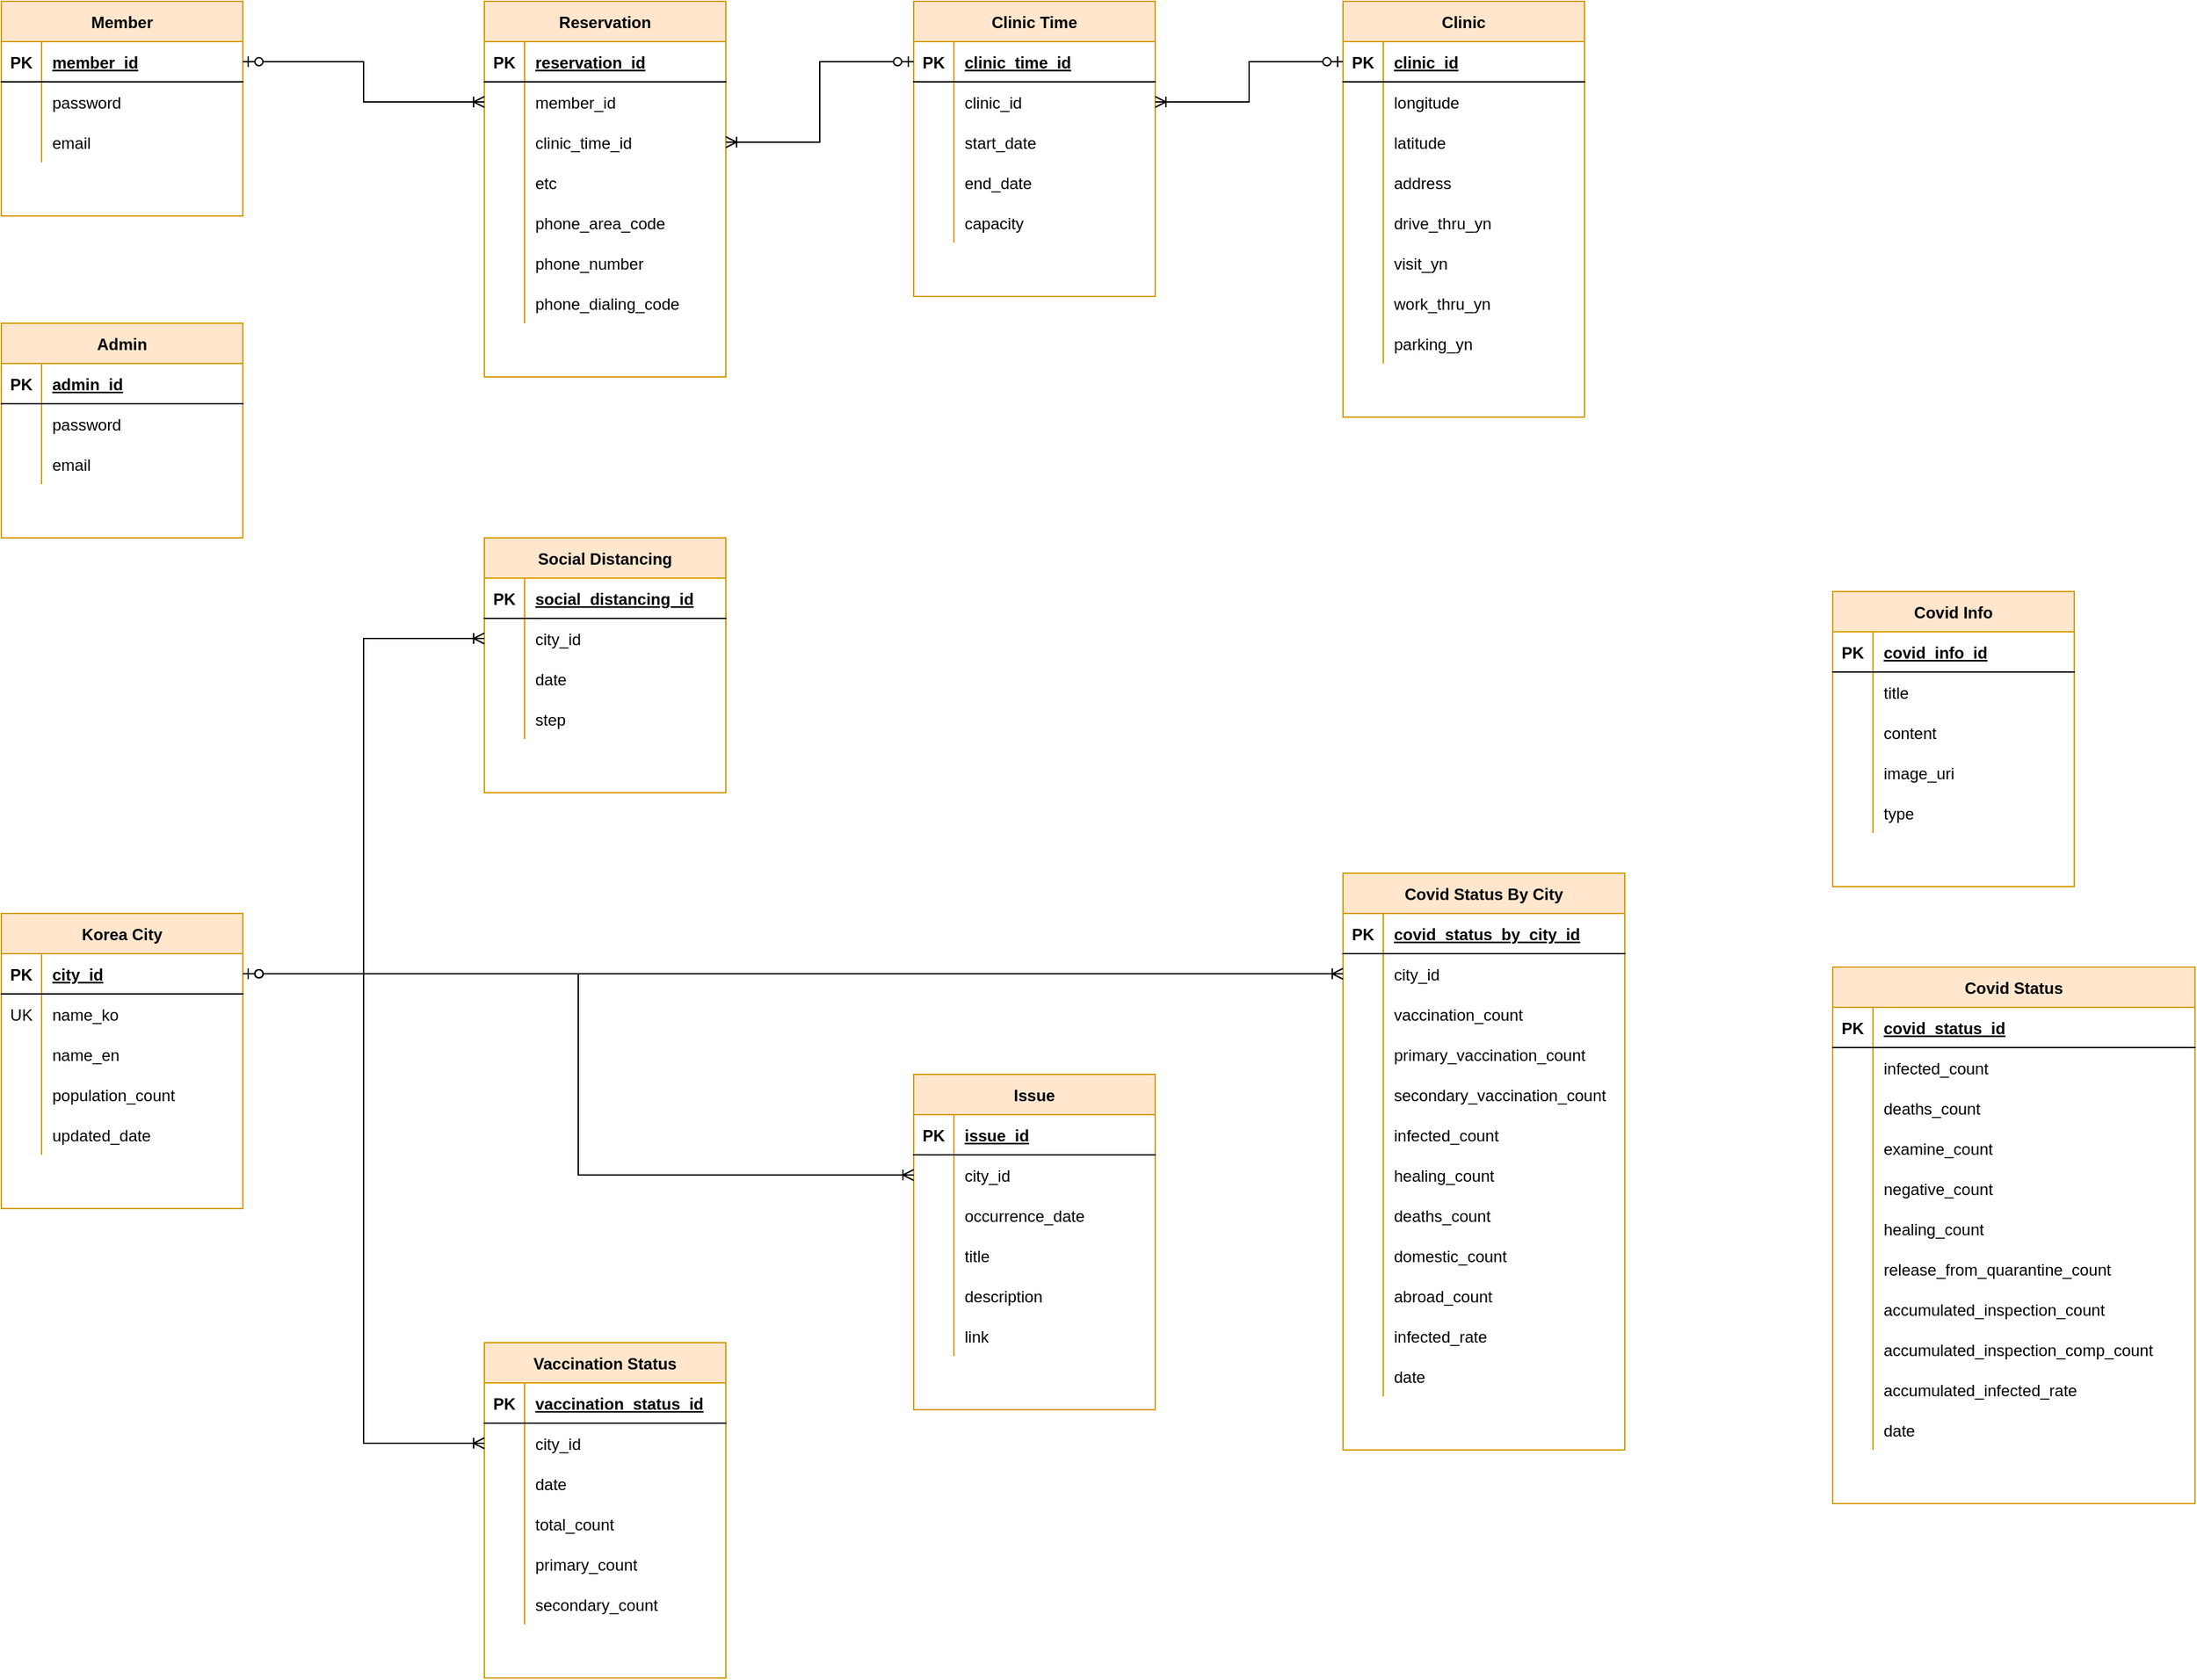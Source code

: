 <mxfile version="15.0.3" type="github">
  <diagram id="zgTWq03G11BL6BS937c6" name="Page-1">
    <mxGraphModel dx="2905" dy="3019" grid="1" gridSize="10" guides="1" tooltips="1" connect="1" arrows="1" fold="1" page="1" pageScale="1" pageWidth="827" pageHeight="1169" math="0" shadow="0">
      <root>
        <mxCell id="0" />
        <mxCell id="1" parent="0" />
        <mxCell id="N8IRyX82hICqYUi2yfcc-1" value="Admin" style="shape=table;startSize=30;container=1;collapsible=1;childLayout=tableLayout;fixedRows=1;rowLines=0;fontStyle=1;align=center;resizeLast=1;fillColor=#ffe6cc;strokeColor=#d79b00;" vertex="1" parent="1">
          <mxGeometry x="80" y="200" width="180" height="160" as="geometry" />
        </mxCell>
        <mxCell id="N8IRyX82hICqYUi2yfcc-2" value="" style="shape=partialRectangle;collapsible=0;dropTarget=0;pointerEvents=0;fillColor=none;top=0;left=0;bottom=1;right=0;points=[[0,0.5],[1,0.5]];portConstraint=eastwest;" vertex="1" parent="N8IRyX82hICqYUi2yfcc-1">
          <mxGeometry y="30" width="180" height="30" as="geometry" />
        </mxCell>
        <mxCell id="N8IRyX82hICqYUi2yfcc-3" value="PK" style="shape=partialRectangle;connectable=0;fillColor=none;top=0;left=0;bottom=0;right=0;fontStyle=1;overflow=hidden;" vertex="1" parent="N8IRyX82hICqYUi2yfcc-2">
          <mxGeometry width="30" height="30" as="geometry" />
        </mxCell>
        <mxCell id="N8IRyX82hICqYUi2yfcc-4" value="admin_id" style="shape=partialRectangle;connectable=0;fillColor=none;top=0;left=0;bottom=0;right=0;align=left;spacingLeft=6;fontStyle=5;overflow=hidden;" vertex="1" parent="N8IRyX82hICqYUi2yfcc-2">
          <mxGeometry x="30" width="150" height="30" as="geometry" />
        </mxCell>
        <mxCell id="N8IRyX82hICqYUi2yfcc-5" value="" style="shape=partialRectangle;collapsible=0;dropTarget=0;pointerEvents=0;fillColor=none;top=0;left=0;bottom=0;right=0;points=[[0,0.5],[1,0.5]];portConstraint=eastwest;" vertex="1" parent="N8IRyX82hICqYUi2yfcc-1">
          <mxGeometry y="60" width="180" height="30" as="geometry" />
        </mxCell>
        <mxCell id="N8IRyX82hICqYUi2yfcc-6" value="" style="shape=partialRectangle;connectable=0;fillColor=none;top=0;left=0;bottom=0;right=0;editable=1;overflow=hidden;" vertex="1" parent="N8IRyX82hICqYUi2yfcc-5">
          <mxGeometry width="30" height="30" as="geometry" />
        </mxCell>
        <mxCell id="N8IRyX82hICqYUi2yfcc-7" value="password" style="shape=partialRectangle;connectable=0;fillColor=none;top=0;left=0;bottom=0;right=0;align=left;spacingLeft=6;overflow=hidden;" vertex="1" parent="N8IRyX82hICqYUi2yfcc-5">
          <mxGeometry x="30" width="150" height="30" as="geometry" />
        </mxCell>
        <mxCell id="N8IRyX82hICqYUi2yfcc-8" value="" style="shape=partialRectangle;collapsible=0;dropTarget=0;pointerEvents=0;fillColor=none;top=0;left=0;bottom=0;right=0;points=[[0,0.5],[1,0.5]];portConstraint=eastwest;" vertex="1" parent="N8IRyX82hICqYUi2yfcc-1">
          <mxGeometry y="90" width="180" height="30" as="geometry" />
        </mxCell>
        <mxCell id="N8IRyX82hICqYUi2yfcc-9" value="" style="shape=partialRectangle;connectable=0;fillColor=none;top=0;left=0;bottom=0;right=0;editable=1;overflow=hidden;" vertex="1" parent="N8IRyX82hICqYUi2yfcc-8">
          <mxGeometry width="30" height="30" as="geometry" />
        </mxCell>
        <mxCell id="N8IRyX82hICqYUi2yfcc-10" value="email" style="shape=partialRectangle;connectable=0;fillColor=none;top=0;left=0;bottom=0;right=0;align=left;spacingLeft=6;overflow=hidden;" vertex="1" parent="N8IRyX82hICqYUi2yfcc-8">
          <mxGeometry x="30" width="150" height="30" as="geometry" />
        </mxCell>
        <mxCell id="N8IRyX82hICqYUi2yfcc-14" value="Clinic Time" style="shape=table;startSize=30;container=1;collapsible=1;childLayout=tableLayout;fixedRows=1;rowLines=0;fontStyle=1;align=center;resizeLast=1;fillColor=#ffe6cc;strokeColor=#d79b00;" vertex="1" parent="1">
          <mxGeometry x="760" y="-40" width="180" height="220" as="geometry" />
        </mxCell>
        <mxCell id="N8IRyX82hICqYUi2yfcc-15" value="" style="shape=partialRectangle;collapsible=0;dropTarget=0;pointerEvents=0;fillColor=none;top=0;left=0;bottom=1;right=0;points=[[0,0.5],[1,0.5]];portConstraint=eastwest;" vertex="1" parent="N8IRyX82hICqYUi2yfcc-14">
          <mxGeometry y="30" width="180" height="30" as="geometry" />
        </mxCell>
        <mxCell id="N8IRyX82hICqYUi2yfcc-16" value="PK" style="shape=partialRectangle;connectable=0;fillColor=none;top=0;left=0;bottom=0;right=0;fontStyle=1;overflow=hidden;" vertex="1" parent="N8IRyX82hICqYUi2yfcc-15">
          <mxGeometry width="30" height="30" as="geometry" />
        </mxCell>
        <mxCell id="N8IRyX82hICqYUi2yfcc-17" value="clinic_time_id" style="shape=partialRectangle;connectable=0;fillColor=none;top=0;left=0;bottom=0;right=0;align=left;spacingLeft=6;fontStyle=5;overflow=hidden;" vertex="1" parent="N8IRyX82hICqYUi2yfcc-15">
          <mxGeometry x="30" width="150" height="30" as="geometry" />
        </mxCell>
        <mxCell id="N8IRyX82hICqYUi2yfcc-18" value="" style="shape=partialRectangle;collapsible=0;dropTarget=0;pointerEvents=0;fillColor=none;top=0;left=0;bottom=0;right=0;points=[[0,0.5],[1,0.5]];portConstraint=eastwest;" vertex="1" parent="N8IRyX82hICqYUi2yfcc-14">
          <mxGeometry y="60" width="180" height="30" as="geometry" />
        </mxCell>
        <mxCell id="N8IRyX82hICqYUi2yfcc-19" value="" style="shape=partialRectangle;connectable=0;fillColor=none;top=0;left=0;bottom=0;right=0;editable=1;overflow=hidden;" vertex="1" parent="N8IRyX82hICqYUi2yfcc-18">
          <mxGeometry width="30" height="30" as="geometry" />
        </mxCell>
        <mxCell id="N8IRyX82hICqYUi2yfcc-20" value="clinic_id" style="shape=partialRectangle;connectable=0;fillColor=none;top=0;left=0;bottom=0;right=0;align=left;spacingLeft=6;overflow=hidden;" vertex="1" parent="N8IRyX82hICqYUi2yfcc-18">
          <mxGeometry x="30" width="150" height="30" as="geometry" />
        </mxCell>
        <mxCell id="N8IRyX82hICqYUi2yfcc-21" value="" style="shape=partialRectangle;collapsible=0;dropTarget=0;pointerEvents=0;fillColor=none;top=0;left=0;bottom=0;right=0;points=[[0,0.5],[1,0.5]];portConstraint=eastwest;" vertex="1" parent="N8IRyX82hICqYUi2yfcc-14">
          <mxGeometry y="90" width="180" height="30" as="geometry" />
        </mxCell>
        <mxCell id="N8IRyX82hICqYUi2yfcc-22" value="" style="shape=partialRectangle;connectable=0;fillColor=none;top=0;left=0;bottom=0;right=0;editable=1;overflow=hidden;" vertex="1" parent="N8IRyX82hICqYUi2yfcc-21">
          <mxGeometry width="30" height="30" as="geometry" />
        </mxCell>
        <mxCell id="N8IRyX82hICqYUi2yfcc-23" value="start_date" style="shape=partialRectangle;connectable=0;fillColor=none;top=0;left=0;bottom=0;right=0;align=left;spacingLeft=6;overflow=hidden;" vertex="1" parent="N8IRyX82hICqYUi2yfcc-21">
          <mxGeometry x="30" width="150" height="30" as="geometry" />
        </mxCell>
        <mxCell id="N8IRyX82hICqYUi2yfcc-24" value="" style="shape=partialRectangle;collapsible=0;dropTarget=0;pointerEvents=0;fillColor=none;top=0;left=0;bottom=0;right=0;points=[[0,0.5],[1,0.5]];portConstraint=eastwest;" vertex="1" parent="N8IRyX82hICqYUi2yfcc-14">
          <mxGeometry y="120" width="180" height="30" as="geometry" />
        </mxCell>
        <mxCell id="N8IRyX82hICqYUi2yfcc-25" value="" style="shape=partialRectangle;connectable=0;fillColor=none;top=0;left=0;bottom=0;right=0;editable=1;overflow=hidden;" vertex="1" parent="N8IRyX82hICqYUi2yfcc-24">
          <mxGeometry width="30" height="30" as="geometry" />
        </mxCell>
        <mxCell id="N8IRyX82hICqYUi2yfcc-26" value="end_date" style="shape=partialRectangle;connectable=0;fillColor=none;top=0;left=0;bottom=0;right=0;align=left;spacingLeft=6;overflow=hidden;" vertex="1" parent="N8IRyX82hICqYUi2yfcc-24">
          <mxGeometry x="30" width="150" height="30" as="geometry" />
        </mxCell>
        <mxCell id="N8IRyX82hICqYUi2yfcc-27" value="" style="shape=partialRectangle;collapsible=0;dropTarget=0;pointerEvents=0;fillColor=none;top=0;left=0;bottom=0;right=0;points=[[0,0.5],[1,0.5]];portConstraint=eastwest;" vertex="1" parent="N8IRyX82hICqYUi2yfcc-14">
          <mxGeometry y="150" width="180" height="30" as="geometry" />
        </mxCell>
        <mxCell id="N8IRyX82hICqYUi2yfcc-28" value="" style="shape=partialRectangle;connectable=0;fillColor=none;top=0;left=0;bottom=0;right=0;editable=1;overflow=hidden;" vertex="1" parent="N8IRyX82hICqYUi2yfcc-27">
          <mxGeometry width="30" height="30" as="geometry" />
        </mxCell>
        <mxCell id="N8IRyX82hICqYUi2yfcc-29" value="capacity" style="shape=partialRectangle;connectable=0;fillColor=none;top=0;left=0;bottom=0;right=0;align=left;spacingLeft=6;overflow=hidden;" vertex="1" parent="N8IRyX82hICqYUi2yfcc-27">
          <mxGeometry x="30" width="150" height="30" as="geometry" />
        </mxCell>
        <mxCell id="N8IRyX82hICqYUi2yfcc-30" value="Clinic" style="shape=table;startSize=30;container=1;collapsible=1;childLayout=tableLayout;fixedRows=1;rowLines=0;fontStyle=1;align=center;resizeLast=1;fillColor=#ffe6cc;strokeColor=#d79b00;" vertex="1" parent="1">
          <mxGeometry x="1080" y="-40" width="180" height="310" as="geometry" />
        </mxCell>
        <mxCell id="N8IRyX82hICqYUi2yfcc-31" value="" style="shape=partialRectangle;collapsible=0;dropTarget=0;pointerEvents=0;fillColor=none;top=0;left=0;bottom=1;right=0;points=[[0,0.5],[1,0.5]];portConstraint=eastwest;" vertex="1" parent="N8IRyX82hICqYUi2yfcc-30">
          <mxGeometry y="30" width="180" height="30" as="geometry" />
        </mxCell>
        <mxCell id="N8IRyX82hICqYUi2yfcc-32" value="PK" style="shape=partialRectangle;connectable=0;fillColor=none;top=0;left=0;bottom=0;right=0;fontStyle=1;overflow=hidden;" vertex="1" parent="N8IRyX82hICqYUi2yfcc-31">
          <mxGeometry width="30" height="30" as="geometry" />
        </mxCell>
        <mxCell id="N8IRyX82hICqYUi2yfcc-33" value="clinic_id" style="shape=partialRectangle;connectable=0;fillColor=none;top=0;left=0;bottom=0;right=0;align=left;spacingLeft=6;fontStyle=5;overflow=hidden;" vertex="1" parent="N8IRyX82hICqYUi2yfcc-31">
          <mxGeometry x="30" width="150" height="30" as="geometry" />
        </mxCell>
        <mxCell id="N8IRyX82hICqYUi2yfcc-34" value="" style="shape=partialRectangle;collapsible=0;dropTarget=0;pointerEvents=0;fillColor=none;top=0;left=0;bottom=0;right=0;points=[[0,0.5],[1,0.5]];portConstraint=eastwest;" vertex="1" parent="N8IRyX82hICqYUi2yfcc-30">
          <mxGeometry y="60" width="180" height="30" as="geometry" />
        </mxCell>
        <mxCell id="N8IRyX82hICqYUi2yfcc-35" value="" style="shape=partialRectangle;connectable=0;fillColor=none;top=0;left=0;bottom=0;right=0;editable=1;overflow=hidden;" vertex="1" parent="N8IRyX82hICqYUi2yfcc-34">
          <mxGeometry width="30" height="30" as="geometry" />
        </mxCell>
        <mxCell id="N8IRyX82hICqYUi2yfcc-36" value="longitude" style="shape=partialRectangle;connectable=0;fillColor=none;top=0;left=0;bottom=0;right=0;align=left;spacingLeft=6;overflow=hidden;" vertex="1" parent="N8IRyX82hICqYUi2yfcc-34">
          <mxGeometry x="30" width="150" height="30" as="geometry" />
        </mxCell>
        <mxCell id="N8IRyX82hICqYUi2yfcc-37" value="" style="shape=partialRectangle;collapsible=0;dropTarget=0;pointerEvents=0;fillColor=none;top=0;left=0;bottom=0;right=0;points=[[0,0.5],[1,0.5]];portConstraint=eastwest;" vertex="1" parent="N8IRyX82hICqYUi2yfcc-30">
          <mxGeometry y="90" width="180" height="30" as="geometry" />
        </mxCell>
        <mxCell id="N8IRyX82hICqYUi2yfcc-38" value="" style="shape=partialRectangle;connectable=0;fillColor=none;top=0;left=0;bottom=0;right=0;editable=1;overflow=hidden;" vertex="1" parent="N8IRyX82hICqYUi2yfcc-37">
          <mxGeometry width="30" height="30" as="geometry" />
        </mxCell>
        <mxCell id="N8IRyX82hICqYUi2yfcc-39" value="latitude" style="shape=partialRectangle;connectable=0;fillColor=none;top=0;left=0;bottom=0;right=0;align=left;spacingLeft=6;overflow=hidden;" vertex="1" parent="N8IRyX82hICqYUi2yfcc-37">
          <mxGeometry x="30" width="150" height="30" as="geometry" />
        </mxCell>
        <mxCell id="N8IRyX82hICqYUi2yfcc-40" value="" style="shape=partialRectangle;collapsible=0;dropTarget=0;pointerEvents=0;fillColor=none;top=0;left=0;bottom=0;right=0;points=[[0,0.5],[1,0.5]];portConstraint=eastwest;" vertex="1" parent="N8IRyX82hICqYUi2yfcc-30">
          <mxGeometry y="120" width="180" height="30" as="geometry" />
        </mxCell>
        <mxCell id="N8IRyX82hICqYUi2yfcc-41" value="" style="shape=partialRectangle;connectable=0;fillColor=none;top=0;left=0;bottom=0;right=0;editable=1;overflow=hidden;" vertex="1" parent="N8IRyX82hICqYUi2yfcc-40">
          <mxGeometry width="30" height="30" as="geometry" />
        </mxCell>
        <mxCell id="N8IRyX82hICqYUi2yfcc-42" value="address" style="shape=partialRectangle;connectable=0;fillColor=none;top=0;left=0;bottom=0;right=0;align=left;spacingLeft=6;overflow=hidden;" vertex="1" parent="N8IRyX82hICqYUi2yfcc-40">
          <mxGeometry x="30" width="150" height="30" as="geometry" />
        </mxCell>
        <mxCell id="N8IRyX82hICqYUi2yfcc-43" value="" style="shape=partialRectangle;collapsible=0;dropTarget=0;pointerEvents=0;fillColor=none;top=0;left=0;bottom=0;right=0;points=[[0,0.5],[1,0.5]];portConstraint=eastwest;" vertex="1" parent="N8IRyX82hICqYUi2yfcc-30">
          <mxGeometry y="150" width="180" height="30" as="geometry" />
        </mxCell>
        <mxCell id="N8IRyX82hICqYUi2yfcc-44" value="" style="shape=partialRectangle;connectable=0;fillColor=none;top=0;left=0;bottom=0;right=0;editable=1;overflow=hidden;" vertex="1" parent="N8IRyX82hICqYUi2yfcc-43">
          <mxGeometry width="30" height="30" as="geometry" />
        </mxCell>
        <mxCell id="N8IRyX82hICqYUi2yfcc-45" value="drive_thru_yn" style="shape=partialRectangle;connectable=0;fillColor=none;top=0;left=0;bottom=0;right=0;align=left;spacingLeft=6;overflow=hidden;" vertex="1" parent="N8IRyX82hICqYUi2yfcc-43">
          <mxGeometry x="30" width="150" height="30" as="geometry" />
        </mxCell>
        <mxCell id="N8IRyX82hICqYUi2yfcc-46" value="" style="shape=partialRectangle;collapsible=0;dropTarget=0;pointerEvents=0;fillColor=none;top=0;left=0;bottom=0;right=0;points=[[0,0.5],[1,0.5]];portConstraint=eastwest;" vertex="1" parent="N8IRyX82hICqYUi2yfcc-30">
          <mxGeometry y="180" width="180" height="30" as="geometry" />
        </mxCell>
        <mxCell id="N8IRyX82hICqYUi2yfcc-47" value="" style="shape=partialRectangle;connectable=0;fillColor=none;top=0;left=0;bottom=0;right=0;editable=1;overflow=hidden;" vertex="1" parent="N8IRyX82hICqYUi2yfcc-46">
          <mxGeometry width="30" height="30" as="geometry" />
        </mxCell>
        <mxCell id="N8IRyX82hICqYUi2yfcc-48" value="visit_yn" style="shape=partialRectangle;connectable=0;fillColor=none;top=0;left=0;bottom=0;right=0;align=left;spacingLeft=6;overflow=hidden;" vertex="1" parent="N8IRyX82hICqYUi2yfcc-46">
          <mxGeometry x="30" width="150" height="30" as="geometry" />
        </mxCell>
        <mxCell id="N8IRyX82hICqYUi2yfcc-49" value="" style="shape=partialRectangle;collapsible=0;dropTarget=0;pointerEvents=0;fillColor=none;top=0;left=0;bottom=0;right=0;points=[[0,0.5],[1,0.5]];portConstraint=eastwest;" vertex="1" parent="N8IRyX82hICqYUi2yfcc-30">
          <mxGeometry y="210" width="180" height="30" as="geometry" />
        </mxCell>
        <mxCell id="N8IRyX82hICqYUi2yfcc-50" value="" style="shape=partialRectangle;connectable=0;fillColor=none;top=0;left=0;bottom=0;right=0;editable=1;overflow=hidden;" vertex="1" parent="N8IRyX82hICqYUi2yfcc-49">
          <mxGeometry width="30" height="30" as="geometry" />
        </mxCell>
        <mxCell id="N8IRyX82hICqYUi2yfcc-51" value="work_thru_yn" style="shape=partialRectangle;connectable=0;fillColor=none;top=0;left=0;bottom=0;right=0;align=left;spacingLeft=6;overflow=hidden;" vertex="1" parent="N8IRyX82hICqYUi2yfcc-49">
          <mxGeometry x="30" width="150" height="30" as="geometry" />
        </mxCell>
        <mxCell id="N8IRyX82hICqYUi2yfcc-52" value="" style="shape=partialRectangle;collapsible=0;dropTarget=0;pointerEvents=0;fillColor=none;top=0;left=0;bottom=0;right=0;points=[[0,0.5],[1,0.5]];portConstraint=eastwest;" vertex="1" parent="N8IRyX82hICqYUi2yfcc-30">
          <mxGeometry y="240" width="180" height="30" as="geometry" />
        </mxCell>
        <mxCell id="N8IRyX82hICqYUi2yfcc-53" value="" style="shape=partialRectangle;connectable=0;fillColor=none;top=0;left=0;bottom=0;right=0;editable=1;overflow=hidden;" vertex="1" parent="N8IRyX82hICqYUi2yfcc-52">
          <mxGeometry width="30" height="30" as="geometry" />
        </mxCell>
        <mxCell id="N8IRyX82hICqYUi2yfcc-54" value="parking_yn" style="shape=partialRectangle;connectable=0;fillColor=none;top=0;left=0;bottom=0;right=0;align=left;spacingLeft=6;overflow=hidden;" vertex="1" parent="N8IRyX82hICqYUi2yfcc-52">
          <mxGeometry x="30" width="150" height="30" as="geometry" />
        </mxCell>
        <mxCell id="N8IRyX82hICqYUi2yfcc-55" value="Covid Info" style="shape=table;startSize=30;container=1;collapsible=1;childLayout=tableLayout;fixedRows=1;rowLines=0;fontStyle=1;align=center;resizeLast=1;fillColor=#ffe6cc;strokeColor=#d79b00;" vertex="1" parent="1">
          <mxGeometry x="1445" y="400" width="180" height="220" as="geometry" />
        </mxCell>
        <mxCell id="N8IRyX82hICqYUi2yfcc-56" value="" style="shape=partialRectangle;collapsible=0;dropTarget=0;pointerEvents=0;fillColor=none;top=0;left=0;bottom=1;right=0;points=[[0,0.5],[1,0.5]];portConstraint=eastwest;" vertex="1" parent="N8IRyX82hICqYUi2yfcc-55">
          <mxGeometry y="30" width="180" height="30" as="geometry" />
        </mxCell>
        <mxCell id="N8IRyX82hICqYUi2yfcc-57" value="PK" style="shape=partialRectangle;connectable=0;fillColor=none;top=0;left=0;bottom=0;right=0;fontStyle=1;overflow=hidden;" vertex="1" parent="N8IRyX82hICqYUi2yfcc-56">
          <mxGeometry width="30" height="30" as="geometry" />
        </mxCell>
        <mxCell id="N8IRyX82hICqYUi2yfcc-58" value="covid_info_id" style="shape=partialRectangle;connectable=0;fillColor=none;top=0;left=0;bottom=0;right=0;align=left;spacingLeft=6;fontStyle=5;overflow=hidden;" vertex="1" parent="N8IRyX82hICqYUi2yfcc-56">
          <mxGeometry x="30" width="150" height="30" as="geometry" />
        </mxCell>
        <mxCell id="N8IRyX82hICqYUi2yfcc-59" value="" style="shape=partialRectangle;collapsible=0;dropTarget=0;pointerEvents=0;fillColor=none;top=0;left=0;bottom=0;right=0;points=[[0,0.5],[1,0.5]];portConstraint=eastwest;" vertex="1" parent="N8IRyX82hICqYUi2yfcc-55">
          <mxGeometry y="60" width="180" height="30" as="geometry" />
        </mxCell>
        <mxCell id="N8IRyX82hICqYUi2yfcc-60" value="" style="shape=partialRectangle;connectable=0;fillColor=none;top=0;left=0;bottom=0;right=0;editable=1;overflow=hidden;" vertex="1" parent="N8IRyX82hICqYUi2yfcc-59">
          <mxGeometry width="30" height="30" as="geometry" />
        </mxCell>
        <mxCell id="N8IRyX82hICqYUi2yfcc-61" value="title" style="shape=partialRectangle;connectable=0;fillColor=none;top=0;left=0;bottom=0;right=0;align=left;spacingLeft=6;overflow=hidden;" vertex="1" parent="N8IRyX82hICqYUi2yfcc-59">
          <mxGeometry x="30" width="150" height="30" as="geometry" />
        </mxCell>
        <mxCell id="N8IRyX82hICqYUi2yfcc-62" value="" style="shape=partialRectangle;collapsible=0;dropTarget=0;pointerEvents=0;fillColor=none;top=0;left=0;bottom=0;right=0;points=[[0,0.5],[1,0.5]];portConstraint=eastwest;" vertex="1" parent="N8IRyX82hICqYUi2yfcc-55">
          <mxGeometry y="90" width="180" height="30" as="geometry" />
        </mxCell>
        <mxCell id="N8IRyX82hICqYUi2yfcc-63" value="" style="shape=partialRectangle;connectable=0;fillColor=none;top=0;left=0;bottom=0;right=0;editable=1;overflow=hidden;" vertex="1" parent="N8IRyX82hICqYUi2yfcc-62">
          <mxGeometry width="30" height="30" as="geometry" />
        </mxCell>
        <mxCell id="N8IRyX82hICqYUi2yfcc-64" value="content" style="shape=partialRectangle;connectable=0;fillColor=none;top=0;left=0;bottom=0;right=0;align=left;spacingLeft=6;overflow=hidden;" vertex="1" parent="N8IRyX82hICqYUi2yfcc-62">
          <mxGeometry x="30" width="150" height="30" as="geometry" />
        </mxCell>
        <mxCell id="N8IRyX82hICqYUi2yfcc-65" value="" style="shape=partialRectangle;collapsible=0;dropTarget=0;pointerEvents=0;fillColor=none;top=0;left=0;bottom=0;right=0;points=[[0,0.5],[1,0.5]];portConstraint=eastwest;" vertex="1" parent="N8IRyX82hICqYUi2yfcc-55">
          <mxGeometry y="120" width="180" height="30" as="geometry" />
        </mxCell>
        <mxCell id="N8IRyX82hICqYUi2yfcc-66" value="" style="shape=partialRectangle;connectable=0;fillColor=none;top=0;left=0;bottom=0;right=0;editable=1;overflow=hidden;" vertex="1" parent="N8IRyX82hICqYUi2yfcc-65">
          <mxGeometry width="30" height="30" as="geometry" />
        </mxCell>
        <mxCell id="N8IRyX82hICqYUi2yfcc-67" value="image_uri" style="shape=partialRectangle;connectable=0;fillColor=none;top=0;left=0;bottom=0;right=0;align=left;spacingLeft=6;overflow=hidden;" vertex="1" parent="N8IRyX82hICqYUi2yfcc-65">
          <mxGeometry x="30" width="150" height="30" as="geometry" />
        </mxCell>
        <mxCell id="N8IRyX82hICqYUi2yfcc-68" value="" style="shape=partialRectangle;collapsible=0;dropTarget=0;pointerEvents=0;fillColor=none;top=0;left=0;bottom=0;right=0;points=[[0,0.5],[1,0.5]];portConstraint=eastwest;" vertex="1" parent="N8IRyX82hICqYUi2yfcc-55">
          <mxGeometry y="150" width="180" height="30" as="geometry" />
        </mxCell>
        <mxCell id="N8IRyX82hICqYUi2yfcc-69" value="" style="shape=partialRectangle;connectable=0;fillColor=none;top=0;left=0;bottom=0;right=0;editable=1;overflow=hidden;" vertex="1" parent="N8IRyX82hICqYUi2yfcc-68">
          <mxGeometry width="30" height="30" as="geometry" />
        </mxCell>
        <mxCell id="N8IRyX82hICqYUi2yfcc-70" value="type" style="shape=partialRectangle;connectable=0;fillColor=none;top=0;left=0;bottom=0;right=0;align=left;spacingLeft=6;overflow=hidden;" vertex="1" parent="N8IRyX82hICqYUi2yfcc-68">
          <mxGeometry x="30" width="150" height="30" as="geometry" />
        </mxCell>
        <mxCell id="N8IRyX82hICqYUi2yfcc-71" value="Covid Status By City" style="shape=table;startSize=30;container=1;collapsible=1;childLayout=tableLayout;fixedRows=1;rowLines=0;fontStyle=1;align=center;resizeLast=1;fillColor=#ffe6cc;strokeColor=#d79b00;" vertex="1" parent="1">
          <mxGeometry x="1080" y="610" width="210" height="430" as="geometry" />
        </mxCell>
        <mxCell id="N8IRyX82hICqYUi2yfcc-72" value="" style="shape=partialRectangle;collapsible=0;dropTarget=0;pointerEvents=0;fillColor=none;top=0;left=0;bottom=1;right=0;points=[[0,0.5],[1,0.5]];portConstraint=eastwest;" vertex="1" parent="N8IRyX82hICqYUi2yfcc-71">
          <mxGeometry y="30" width="210" height="30" as="geometry" />
        </mxCell>
        <mxCell id="N8IRyX82hICqYUi2yfcc-73" value="PK" style="shape=partialRectangle;connectable=0;fillColor=none;top=0;left=0;bottom=0;right=0;fontStyle=1;overflow=hidden;" vertex="1" parent="N8IRyX82hICqYUi2yfcc-72">
          <mxGeometry width="30" height="30" as="geometry" />
        </mxCell>
        <mxCell id="N8IRyX82hICqYUi2yfcc-74" value="covid_status_by_city_id" style="shape=partialRectangle;connectable=0;fillColor=none;top=0;left=0;bottom=0;right=0;align=left;spacingLeft=6;fontStyle=5;overflow=hidden;" vertex="1" parent="N8IRyX82hICqYUi2yfcc-72">
          <mxGeometry x="30" width="180" height="30" as="geometry" />
        </mxCell>
        <mxCell id="N8IRyX82hICqYUi2yfcc-75" value="" style="shape=partialRectangle;collapsible=0;dropTarget=0;pointerEvents=0;fillColor=none;top=0;left=0;bottom=0;right=0;points=[[0,0.5],[1,0.5]];portConstraint=eastwest;" vertex="1" parent="N8IRyX82hICqYUi2yfcc-71">
          <mxGeometry y="60" width="210" height="30" as="geometry" />
        </mxCell>
        <mxCell id="N8IRyX82hICqYUi2yfcc-76" value="" style="shape=partialRectangle;connectable=0;fillColor=none;top=0;left=0;bottom=0;right=0;editable=1;overflow=hidden;" vertex="1" parent="N8IRyX82hICqYUi2yfcc-75">
          <mxGeometry width="30" height="30" as="geometry" />
        </mxCell>
        <mxCell id="N8IRyX82hICqYUi2yfcc-77" value="city_id" style="shape=partialRectangle;connectable=0;fillColor=none;top=0;left=0;bottom=0;right=0;align=left;spacingLeft=6;overflow=hidden;" vertex="1" parent="N8IRyX82hICqYUi2yfcc-75">
          <mxGeometry x="30" width="180" height="30" as="geometry" />
        </mxCell>
        <mxCell id="N8IRyX82hICqYUi2yfcc-78" value="" style="shape=partialRectangle;collapsible=0;dropTarget=0;pointerEvents=0;fillColor=none;top=0;left=0;bottom=0;right=0;points=[[0,0.5],[1,0.5]];portConstraint=eastwest;" vertex="1" parent="N8IRyX82hICqYUi2yfcc-71">
          <mxGeometry y="90" width="210" height="30" as="geometry" />
        </mxCell>
        <mxCell id="N8IRyX82hICqYUi2yfcc-79" value="" style="shape=partialRectangle;connectable=0;fillColor=none;top=0;left=0;bottom=0;right=0;editable=1;overflow=hidden;" vertex="1" parent="N8IRyX82hICqYUi2yfcc-78">
          <mxGeometry width="30" height="30" as="geometry" />
        </mxCell>
        <mxCell id="N8IRyX82hICqYUi2yfcc-80" value="vaccination_count    " style="shape=partialRectangle;connectable=0;fillColor=none;top=0;left=0;bottom=0;right=0;align=left;spacingLeft=6;overflow=hidden;" vertex="1" parent="N8IRyX82hICqYUi2yfcc-78">
          <mxGeometry x="30" width="180" height="30" as="geometry" />
        </mxCell>
        <mxCell id="N8IRyX82hICqYUi2yfcc-81" value="" style="shape=partialRectangle;collapsible=0;dropTarget=0;pointerEvents=0;fillColor=none;top=0;left=0;bottom=0;right=0;points=[[0,0.5],[1,0.5]];portConstraint=eastwest;" vertex="1" parent="N8IRyX82hICqYUi2yfcc-71">
          <mxGeometry y="120" width="210" height="30" as="geometry" />
        </mxCell>
        <mxCell id="N8IRyX82hICqYUi2yfcc-82" value="" style="shape=partialRectangle;connectable=0;fillColor=none;top=0;left=0;bottom=0;right=0;editable=1;overflow=hidden;" vertex="1" parent="N8IRyX82hICqYUi2yfcc-81">
          <mxGeometry width="30" height="30" as="geometry" />
        </mxCell>
        <mxCell id="N8IRyX82hICqYUi2yfcc-83" value="primary_vaccination_count" style="shape=partialRectangle;connectable=0;fillColor=none;top=0;left=0;bottom=0;right=0;align=left;spacingLeft=6;overflow=hidden;" vertex="1" parent="N8IRyX82hICqYUi2yfcc-81">
          <mxGeometry x="30" width="180" height="30" as="geometry" />
        </mxCell>
        <mxCell id="N8IRyX82hICqYUi2yfcc-84" value="" style="shape=partialRectangle;collapsible=0;dropTarget=0;pointerEvents=0;fillColor=none;top=0;left=0;bottom=0;right=0;points=[[0,0.5],[1,0.5]];portConstraint=eastwest;" vertex="1" parent="N8IRyX82hICqYUi2yfcc-71">
          <mxGeometry y="150" width="210" height="30" as="geometry" />
        </mxCell>
        <mxCell id="N8IRyX82hICqYUi2yfcc-85" value="" style="shape=partialRectangle;connectable=0;fillColor=none;top=0;left=0;bottom=0;right=0;editable=1;overflow=hidden;" vertex="1" parent="N8IRyX82hICqYUi2yfcc-84">
          <mxGeometry width="30" height="30" as="geometry" />
        </mxCell>
        <mxCell id="N8IRyX82hICqYUi2yfcc-86" value="secondary_vaccination_count" style="shape=partialRectangle;connectable=0;fillColor=none;top=0;left=0;bottom=0;right=0;align=left;spacingLeft=6;overflow=hidden;" vertex="1" parent="N8IRyX82hICqYUi2yfcc-84">
          <mxGeometry x="30" width="180" height="30" as="geometry" />
        </mxCell>
        <mxCell id="N8IRyX82hICqYUi2yfcc-87" value="" style="shape=partialRectangle;collapsible=0;dropTarget=0;pointerEvents=0;fillColor=none;top=0;left=0;bottom=0;right=0;points=[[0,0.5],[1,0.5]];portConstraint=eastwest;" vertex="1" parent="N8IRyX82hICqYUi2yfcc-71">
          <mxGeometry y="180" width="210" height="30" as="geometry" />
        </mxCell>
        <mxCell id="N8IRyX82hICqYUi2yfcc-88" value="" style="shape=partialRectangle;connectable=0;fillColor=none;top=0;left=0;bottom=0;right=0;editable=1;overflow=hidden;" vertex="1" parent="N8IRyX82hICqYUi2yfcc-87">
          <mxGeometry width="30" height="30" as="geometry" />
        </mxCell>
        <mxCell id="N8IRyX82hICqYUi2yfcc-89" value="infected_count" style="shape=partialRectangle;connectable=0;fillColor=none;top=0;left=0;bottom=0;right=0;align=left;spacingLeft=6;overflow=hidden;" vertex="1" parent="N8IRyX82hICqYUi2yfcc-87">
          <mxGeometry x="30" width="180" height="30" as="geometry" />
        </mxCell>
        <mxCell id="N8IRyX82hICqYUi2yfcc-90" value="" style="shape=partialRectangle;collapsible=0;dropTarget=0;pointerEvents=0;fillColor=none;top=0;left=0;bottom=0;right=0;points=[[0,0.5],[1,0.5]];portConstraint=eastwest;" vertex="1" parent="N8IRyX82hICqYUi2yfcc-71">
          <mxGeometry y="210" width="210" height="30" as="geometry" />
        </mxCell>
        <mxCell id="N8IRyX82hICqYUi2yfcc-91" value="" style="shape=partialRectangle;connectable=0;fillColor=none;top=0;left=0;bottom=0;right=0;editable=1;overflow=hidden;" vertex="1" parent="N8IRyX82hICqYUi2yfcc-90">
          <mxGeometry width="30" height="30" as="geometry" />
        </mxCell>
        <mxCell id="N8IRyX82hICqYUi2yfcc-92" value="healing_count" style="shape=partialRectangle;connectable=0;fillColor=none;top=0;left=0;bottom=0;right=0;align=left;spacingLeft=6;overflow=hidden;" vertex="1" parent="N8IRyX82hICqYUi2yfcc-90">
          <mxGeometry x="30" width="180" height="30" as="geometry" />
        </mxCell>
        <mxCell id="N8IRyX82hICqYUi2yfcc-93" value="" style="shape=partialRectangle;collapsible=0;dropTarget=0;pointerEvents=0;fillColor=none;top=0;left=0;bottom=0;right=0;points=[[0,0.5],[1,0.5]];portConstraint=eastwest;" vertex="1" parent="N8IRyX82hICqYUi2yfcc-71">
          <mxGeometry y="240" width="210" height="30" as="geometry" />
        </mxCell>
        <mxCell id="N8IRyX82hICqYUi2yfcc-94" value="" style="shape=partialRectangle;connectable=0;fillColor=none;top=0;left=0;bottom=0;right=0;editable=1;overflow=hidden;" vertex="1" parent="N8IRyX82hICqYUi2yfcc-93">
          <mxGeometry width="30" height="30" as="geometry" />
        </mxCell>
        <mxCell id="N8IRyX82hICqYUi2yfcc-95" value="deaths_count" style="shape=partialRectangle;connectable=0;fillColor=none;top=0;left=0;bottom=0;right=0;align=left;spacingLeft=6;overflow=hidden;" vertex="1" parent="N8IRyX82hICqYUi2yfcc-93">
          <mxGeometry x="30" width="180" height="30" as="geometry" />
        </mxCell>
        <mxCell id="N8IRyX82hICqYUi2yfcc-96" value="" style="shape=partialRectangle;collapsible=0;dropTarget=0;pointerEvents=0;fillColor=none;top=0;left=0;bottom=0;right=0;points=[[0,0.5],[1,0.5]];portConstraint=eastwest;" vertex="1" parent="N8IRyX82hICqYUi2yfcc-71">
          <mxGeometry y="270" width="210" height="30" as="geometry" />
        </mxCell>
        <mxCell id="N8IRyX82hICqYUi2yfcc-97" value="" style="shape=partialRectangle;connectable=0;fillColor=none;top=0;left=0;bottom=0;right=0;editable=1;overflow=hidden;" vertex="1" parent="N8IRyX82hICqYUi2yfcc-96">
          <mxGeometry width="30" height="30" as="geometry" />
        </mxCell>
        <mxCell id="N8IRyX82hICqYUi2yfcc-98" value="domestic_count" style="shape=partialRectangle;connectable=0;fillColor=none;top=0;left=0;bottom=0;right=0;align=left;spacingLeft=6;overflow=hidden;" vertex="1" parent="N8IRyX82hICqYUi2yfcc-96">
          <mxGeometry x="30" width="180" height="30" as="geometry" />
        </mxCell>
        <mxCell id="N8IRyX82hICqYUi2yfcc-99" value="" style="shape=partialRectangle;collapsible=0;dropTarget=0;pointerEvents=0;fillColor=none;top=0;left=0;bottom=0;right=0;points=[[0,0.5],[1,0.5]];portConstraint=eastwest;" vertex="1" parent="N8IRyX82hICqYUi2yfcc-71">
          <mxGeometry y="300" width="210" height="30" as="geometry" />
        </mxCell>
        <mxCell id="N8IRyX82hICqYUi2yfcc-100" value="" style="shape=partialRectangle;connectable=0;fillColor=none;top=0;left=0;bottom=0;right=0;editable=1;overflow=hidden;" vertex="1" parent="N8IRyX82hICqYUi2yfcc-99">
          <mxGeometry width="30" height="30" as="geometry" />
        </mxCell>
        <mxCell id="N8IRyX82hICqYUi2yfcc-101" value="abroad_count" style="shape=partialRectangle;connectable=0;fillColor=none;top=0;left=0;bottom=0;right=0;align=left;spacingLeft=6;overflow=hidden;" vertex="1" parent="N8IRyX82hICqYUi2yfcc-99">
          <mxGeometry x="30" width="180" height="30" as="geometry" />
        </mxCell>
        <mxCell id="N8IRyX82hICqYUi2yfcc-102" value="" style="shape=partialRectangle;collapsible=0;dropTarget=0;pointerEvents=0;fillColor=none;top=0;left=0;bottom=0;right=0;points=[[0,0.5],[1,0.5]];portConstraint=eastwest;" vertex="1" parent="N8IRyX82hICqYUi2yfcc-71">
          <mxGeometry y="330" width="210" height="30" as="geometry" />
        </mxCell>
        <mxCell id="N8IRyX82hICqYUi2yfcc-103" value="" style="shape=partialRectangle;connectable=0;fillColor=none;top=0;left=0;bottom=0;right=0;editable=1;overflow=hidden;" vertex="1" parent="N8IRyX82hICqYUi2yfcc-102">
          <mxGeometry width="30" height="30" as="geometry" />
        </mxCell>
        <mxCell id="N8IRyX82hICqYUi2yfcc-104" value="infected_rate" style="shape=partialRectangle;connectable=0;fillColor=none;top=0;left=0;bottom=0;right=0;align=left;spacingLeft=6;overflow=hidden;" vertex="1" parent="N8IRyX82hICqYUi2yfcc-102">
          <mxGeometry x="30" width="180" height="30" as="geometry" />
        </mxCell>
        <mxCell id="N8IRyX82hICqYUi2yfcc-105" value="" style="shape=partialRectangle;collapsible=0;dropTarget=0;pointerEvents=0;fillColor=none;top=0;left=0;bottom=0;right=0;points=[[0,0.5],[1,0.5]];portConstraint=eastwest;" vertex="1" parent="N8IRyX82hICqYUi2yfcc-71">
          <mxGeometry y="360" width="210" height="30" as="geometry" />
        </mxCell>
        <mxCell id="N8IRyX82hICqYUi2yfcc-106" value="" style="shape=partialRectangle;connectable=0;fillColor=none;top=0;left=0;bottom=0;right=0;editable=1;overflow=hidden;" vertex="1" parent="N8IRyX82hICqYUi2yfcc-105">
          <mxGeometry width="30" height="30" as="geometry" />
        </mxCell>
        <mxCell id="N8IRyX82hICqYUi2yfcc-107" value="date" style="shape=partialRectangle;connectable=0;fillColor=none;top=0;left=0;bottom=0;right=0;align=left;spacingLeft=6;overflow=hidden;" vertex="1" parent="N8IRyX82hICqYUi2yfcc-105">
          <mxGeometry x="30" width="180" height="30" as="geometry" />
        </mxCell>
        <mxCell id="N8IRyX82hICqYUi2yfcc-108" value="Covid Status" style="shape=table;startSize=30;container=1;collapsible=1;childLayout=tableLayout;fixedRows=1;rowLines=0;fontStyle=1;align=center;resizeLast=1;fillColor=#ffe6cc;strokeColor=#d79b00;" vertex="1" parent="1">
          <mxGeometry x="1445" y="680" width="270" height="400" as="geometry" />
        </mxCell>
        <mxCell id="N8IRyX82hICqYUi2yfcc-109" value="" style="shape=partialRectangle;collapsible=0;dropTarget=0;pointerEvents=0;fillColor=none;top=0;left=0;bottom=1;right=0;points=[[0,0.5],[1,0.5]];portConstraint=eastwest;" vertex="1" parent="N8IRyX82hICqYUi2yfcc-108">
          <mxGeometry y="30" width="270" height="30" as="geometry" />
        </mxCell>
        <mxCell id="N8IRyX82hICqYUi2yfcc-110" value="PK" style="shape=partialRectangle;connectable=0;fillColor=none;top=0;left=0;bottom=0;right=0;fontStyle=1;overflow=hidden;" vertex="1" parent="N8IRyX82hICqYUi2yfcc-109">
          <mxGeometry width="30" height="30" as="geometry" />
        </mxCell>
        <mxCell id="N8IRyX82hICqYUi2yfcc-111" value="covid_status_id" style="shape=partialRectangle;connectable=0;fillColor=none;top=0;left=0;bottom=0;right=0;align=left;spacingLeft=6;fontStyle=5;overflow=hidden;" vertex="1" parent="N8IRyX82hICqYUi2yfcc-109">
          <mxGeometry x="30" width="240" height="30" as="geometry" />
        </mxCell>
        <mxCell id="N8IRyX82hICqYUi2yfcc-112" value="" style="shape=partialRectangle;collapsible=0;dropTarget=0;pointerEvents=0;fillColor=none;top=0;left=0;bottom=0;right=0;points=[[0,0.5],[1,0.5]];portConstraint=eastwest;" vertex="1" parent="N8IRyX82hICqYUi2yfcc-108">
          <mxGeometry y="60" width="270" height="30" as="geometry" />
        </mxCell>
        <mxCell id="N8IRyX82hICqYUi2yfcc-113" value="" style="shape=partialRectangle;connectable=0;fillColor=none;top=0;left=0;bottom=0;right=0;editable=1;overflow=hidden;" vertex="1" parent="N8IRyX82hICqYUi2yfcc-112">
          <mxGeometry width="30" height="30" as="geometry" />
        </mxCell>
        <mxCell id="N8IRyX82hICqYUi2yfcc-114" value="infected_count" style="shape=partialRectangle;connectable=0;fillColor=none;top=0;left=0;bottom=0;right=0;align=left;spacingLeft=6;overflow=hidden;" vertex="1" parent="N8IRyX82hICqYUi2yfcc-112">
          <mxGeometry x="30" width="240" height="30" as="geometry" />
        </mxCell>
        <mxCell id="N8IRyX82hICqYUi2yfcc-115" value="" style="shape=partialRectangle;collapsible=0;dropTarget=0;pointerEvents=0;fillColor=none;top=0;left=0;bottom=0;right=0;points=[[0,0.5],[1,0.5]];portConstraint=eastwest;" vertex="1" parent="N8IRyX82hICqYUi2yfcc-108">
          <mxGeometry y="90" width="270" height="30" as="geometry" />
        </mxCell>
        <mxCell id="N8IRyX82hICqYUi2yfcc-116" value="" style="shape=partialRectangle;connectable=0;fillColor=none;top=0;left=0;bottom=0;right=0;editable=1;overflow=hidden;" vertex="1" parent="N8IRyX82hICqYUi2yfcc-115">
          <mxGeometry width="30" height="30" as="geometry" />
        </mxCell>
        <mxCell id="N8IRyX82hICqYUi2yfcc-117" value="deaths_count" style="shape=partialRectangle;connectable=0;fillColor=none;top=0;left=0;bottom=0;right=0;align=left;spacingLeft=6;overflow=hidden;" vertex="1" parent="N8IRyX82hICqYUi2yfcc-115">
          <mxGeometry x="30" width="240" height="30" as="geometry" />
        </mxCell>
        <mxCell id="N8IRyX82hICqYUi2yfcc-118" value="" style="shape=partialRectangle;collapsible=0;dropTarget=0;pointerEvents=0;fillColor=none;top=0;left=0;bottom=0;right=0;points=[[0,0.5],[1,0.5]];portConstraint=eastwest;" vertex="1" parent="N8IRyX82hICqYUi2yfcc-108">
          <mxGeometry y="120" width="270" height="30" as="geometry" />
        </mxCell>
        <mxCell id="N8IRyX82hICqYUi2yfcc-119" value="" style="shape=partialRectangle;connectable=0;fillColor=none;top=0;left=0;bottom=0;right=0;editable=1;overflow=hidden;" vertex="1" parent="N8IRyX82hICqYUi2yfcc-118">
          <mxGeometry width="30" height="30" as="geometry" />
        </mxCell>
        <mxCell id="N8IRyX82hICqYUi2yfcc-120" value="examine_count" style="shape=partialRectangle;connectable=0;fillColor=none;top=0;left=0;bottom=0;right=0;align=left;spacingLeft=6;overflow=hidden;" vertex="1" parent="N8IRyX82hICqYUi2yfcc-118">
          <mxGeometry x="30" width="240" height="30" as="geometry" />
        </mxCell>
        <mxCell id="N8IRyX82hICqYUi2yfcc-121" value="" style="shape=partialRectangle;collapsible=0;dropTarget=0;pointerEvents=0;fillColor=none;top=0;left=0;bottom=0;right=0;points=[[0,0.5],[1,0.5]];portConstraint=eastwest;" vertex="1" parent="N8IRyX82hICqYUi2yfcc-108">
          <mxGeometry y="150" width="270" height="30" as="geometry" />
        </mxCell>
        <mxCell id="N8IRyX82hICqYUi2yfcc-122" value="" style="shape=partialRectangle;connectable=0;fillColor=none;top=0;left=0;bottom=0;right=0;editable=1;overflow=hidden;" vertex="1" parent="N8IRyX82hICqYUi2yfcc-121">
          <mxGeometry width="30" height="30" as="geometry" />
        </mxCell>
        <mxCell id="N8IRyX82hICqYUi2yfcc-123" value="negative_count" style="shape=partialRectangle;connectable=0;fillColor=none;top=0;left=0;bottom=0;right=0;align=left;spacingLeft=6;overflow=hidden;" vertex="1" parent="N8IRyX82hICqYUi2yfcc-121">
          <mxGeometry x="30" width="240" height="30" as="geometry" />
        </mxCell>
        <mxCell id="N8IRyX82hICqYUi2yfcc-124" value="" style="shape=partialRectangle;collapsible=0;dropTarget=0;pointerEvents=0;fillColor=none;top=0;left=0;bottom=0;right=0;points=[[0,0.5],[1,0.5]];portConstraint=eastwest;" vertex="1" parent="N8IRyX82hICqYUi2yfcc-108">
          <mxGeometry y="180" width="270" height="30" as="geometry" />
        </mxCell>
        <mxCell id="N8IRyX82hICqYUi2yfcc-125" value="" style="shape=partialRectangle;connectable=0;fillColor=none;top=0;left=0;bottom=0;right=0;editable=1;overflow=hidden;" vertex="1" parent="N8IRyX82hICqYUi2yfcc-124">
          <mxGeometry width="30" height="30" as="geometry" />
        </mxCell>
        <mxCell id="N8IRyX82hICqYUi2yfcc-126" value="healing_count" style="shape=partialRectangle;connectable=0;fillColor=none;top=0;left=0;bottom=0;right=0;align=left;spacingLeft=6;overflow=hidden;" vertex="1" parent="N8IRyX82hICqYUi2yfcc-124">
          <mxGeometry x="30" width="240" height="30" as="geometry" />
        </mxCell>
        <mxCell id="N8IRyX82hICqYUi2yfcc-127" value="" style="shape=partialRectangle;collapsible=0;dropTarget=0;pointerEvents=0;fillColor=none;top=0;left=0;bottom=0;right=0;points=[[0,0.5],[1,0.5]];portConstraint=eastwest;" vertex="1" parent="N8IRyX82hICqYUi2yfcc-108">
          <mxGeometry y="210" width="270" height="30" as="geometry" />
        </mxCell>
        <mxCell id="N8IRyX82hICqYUi2yfcc-128" value="" style="shape=partialRectangle;connectable=0;fillColor=none;top=0;left=0;bottom=0;right=0;editable=1;overflow=hidden;" vertex="1" parent="N8IRyX82hICqYUi2yfcc-127">
          <mxGeometry width="30" height="30" as="geometry" />
        </mxCell>
        <mxCell id="N8IRyX82hICqYUi2yfcc-129" value="release_from_quarantine_count" style="shape=partialRectangle;connectable=0;fillColor=none;top=0;left=0;bottom=0;right=0;align=left;spacingLeft=6;overflow=hidden;" vertex="1" parent="N8IRyX82hICqYUi2yfcc-127">
          <mxGeometry x="30" width="240" height="30" as="geometry" />
        </mxCell>
        <mxCell id="N8IRyX82hICqYUi2yfcc-130" value="" style="shape=partialRectangle;collapsible=0;dropTarget=0;pointerEvents=0;fillColor=none;top=0;left=0;bottom=0;right=0;points=[[0,0.5],[1,0.5]];portConstraint=eastwest;" vertex="1" parent="N8IRyX82hICqYUi2yfcc-108">
          <mxGeometry y="240" width="270" height="30" as="geometry" />
        </mxCell>
        <mxCell id="N8IRyX82hICqYUi2yfcc-131" value="" style="shape=partialRectangle;connectable=0;fillColor=none;top=0;left=0;bottom=0;right=0;editable=1;overflow=hidden;" vertex="1" parent="N8IRyX82hICqYUi2yfcc-130">
          <mxGeometry width="30" height="30" as="geometry" />
        </mxCell>
        <mxCell id="N8IRyX82hICqYUi2yfcc-132" value="accumulated_inspection_count" style="shape=partialRectangle;connectable=0;fillColor=none;top=0;left=0;bottom=0;right=0;align=left;spacingLeft=6;overflow=hidden;" vertex="1" parent="N8IRyX82hICqYUi2yfcc-130">
          <mxGeometry x="30" width="240" height="30" as="geometry" />
        </mxCell>
        <mxCell id="N8IRyX82hICqYUi2yfcc-133" value="" style="shape=partialRectangle;collapsible=0;dropTarget=0;pointerEvents=0;fillColor=none;top=0;left=0;bottom=0;right=0;points=[[0,0.5],[1,0.5]];portConstraint=eastwest;" vertex="1" parent="N8IRyX82hICqYUi2yfcc-108">
          <mxGeometry y="270" width="270" height="30" as="geometry" />
        </mxCell>
        <mxCell id="N8IRyX82hICqYUi2yfcc-134" value="" style="shape=partialRectangle;connectable=0;fillColor=none;top=0;left=0;bottom=0;right=0;editable=1;overflow=hidden;" vertex="1" parent="N8IRyX82hICqYUi2yfcc-133">
          <mxGeometry width="30" height="30" as="geometry" />
        </mxCell>
        <mxCell id="N8IRyX82hICqYUi2yfcc-135" value="accumulated_inspection_comp_count" style="shape=partialRectangle;connectable=0;fillColor=none;top=0;left=0;bottom=0;right=0;align=left;spacingLeft=6;overflow=hidden;" vertex="1" parent="N8IRyX82hICqYUi2yfcc-133">
          <mxGeometry x="30" width="240" height="30" as="geometry" />
        </mxCell>
        <mxCell id="N8IRyX82hICqYUi2yfcc-136" value="" style="shape=partialRectangle;collapsible=0;dropTarget=0;pointerEvents=0;fillColor=none;top=0;left=0;bottom=0;right=0;points=[[0,0.5],[1,0.5]];portConstraint=eastwest;" vertex="1" parent="N8IRyX82hICqYUi2yfcc-108">
          <mxGeometry y="300" width="270" height="30" as="geometry" />
        </mxCell>
        <mxCell id="N8IRyX82hICqYUi2yfcc-137" value="" style="shape=partialRectangle;connectable=0;fillColor=none;top=0;left=0;bottom=0;right=0;editable=1;overflow=hidden;" vertex="1" parent="N8IRyX82hICqYUi2yfcc-136">
          <mxGeometry width="30" height="30" as="geometry" />
        </mxCell>
        <mxCell id="N8IRyX82hICqYUi2yfcc-138" value="accumulated_infected_rate" style="shape=partialRectangle;connectable=0;fillColor=none;top=0;left=0;bottom=0;right=0;align=left;spacingLeft=6;overflow=hidden;" vertex="1" parent="N8IRyX82hICqYUi2yfcc-136">
          <mxGeometry x="30" width="240" height="30" as="geometry" />
        </mxCell>
        <mxCell id="N8IRyX82hICqYUi2yfcc-139" value="" style="shape=partialRectangle;collapsible=0;dropTarget=0;pointerEvents=0;fillColor=none;top=0;left=0;bottom=0;right=0;points=[[0,0.5],[1,0.5]];portConstraint=eastwest;" vertex="1" parent="N8IRyX82hICqYUi2yfcc-108">
          <mxGeometry y="330" width="270" height="30" as="geometry" />
        </mxCell>
        <mxCell id="N8IRyX82hICqYUi2yfcc-140" value="" style="shape=partialRectangle;connectable=0;fillColor=none;top=0;left=0;bottom=0;right=0;editable=1;overflow=hidden;" vertex="1" parent="N8IRyX82hICqYUi2yfcc-139">
          <mxGeometry width="30" height="30" as="geometry" />
        </mxCell>
        <mxCell id="N8IRyX82hICqYUi2yfcc-141" value="date" style="shape=partialRectangle;connectable=0;fillColor=none;top=0;left=0;bottom=0;right=0;align=left;spacingLeft=6;overflow=hidden;" vertex="1" parent="N8IRyX82hICqYUi2yfcc-139">
          <mxGeometry x="30" width="240" height="30" as="geometry" />
        </mxCell>
        <mxCell id="N8IRyX82hICqYUi2yfcc-143" value="Issue" style="shape=table;startSize=30;container=1;collapsible=1;childLayout=tableLayout;fixedRows=1;rowLines=0;fontStyle=1;align=center;resizeLast=1;fillColor=#ffe6cc;strokeColor=#d79b00;" vertex="1" parent="1">
          <mxGeometry x="760" y="760" width="180" height="250" as="geometry" />
        </mxCell>
        <mxCell id="N8IRyX82hICqYUi2yfcc-144" value="" style="shape=partialRectangle;collapsible=0;dropTarget=0;pointerEvents=0;fillColor=none;top=0;left=0;bottom=1;right=0;points=[[0,0.5],[1,0.5]];portConstraint=eastwest;" vertex="1" parent="N8IRyX82hICqYUi2yfcc-143">
          <mxGeometry y="30" width="180" height="30" as="geometry" />
        </mxCell>
        <mxCell id="N8IRyX82hICqYUi2yfcc-145" value="PK" style="shape=partialRectangle;connectable=0;fillColor=none;top=0;left=0;bottom=0;right=0;fontStyle=1;overflow=hidden;" vertex="1" parent="N8IRyX82hICqYUi2yfcc-144">
          <mxGeometry width="30" height="30" as="geometry" />
        </mxCell>
        <mxCell id="N8IRyX82hICqYUi2yfcc-146" value="issue_id" style="shape=partialRectangle;connectable=0;fillColor=none;top=0;left=0;bottom=0;right=0;align=left;spacingLeft=6;fontStyle=5;overflow=hidden;" vertex="1" parent="N8IRyX82hICqYUi2yfcc-144">
          <mxGeometry x="30" width="150" height="30" as="geometry" />
        </mxCell>
        <mxCell id="N8IRyX82hICqYUi2yfcc-150" value="" style="shape=partialRectangle;collapsible=0;dropTarget=0;pointerEvents=0;fillColor=none;top=0;left=0;bottom=0;right=0;points=[[0,0.5],[1,0.5]];portConstraint=eastwest;" vertex="1" parent="N8IRyX82hICqYUi2yfcc-143">
          <mxGeometry y="60" width="180" height="30" as="geometry" />
        </mxCell>
        <mxCell id="N8IRyX82hICqYUi2yfcc-151" value="" style="shape=partialRectangle;connectable=0;fillColor=none;top=0;left=0;bottom=0;right=0;editable=1;overflow=hidden;" vertex="1" parent="N8IRyX82hICqYUi2yfcc-150">
          <mxGeometry width="30" height="30" as="geometry" />
        </mxCell>
        <mxCell id="N8IRyX82hICqYUi2yfcc-152" value="city_id" style="shape=partialRectangle;connectable=0;fillColor=none;top=0;left=0;bottom=0;right=0;align=left;spacingLeft=6;overflow=hidden;" vertex="1" parent="N8IRyX82hICqYUi2yfcc-150">
          <mxGeometry x="30" width="150" height="30" as="geometry" />
        </mxCell>
        <mxCell id="N8IRyX82hICqYUi2yfcc-153" value="" style="shape=partialRectangle;collapsible=0;dropTarget=0;pointerEvents=0;fillColor=none;top=0;left=0;bottom=0;right=0;points=[[0,0.5],[1,0.5]];portConstraint=eastwest;" vertex="1" parent="N8IRyX82hICqYUi2yfcc-143">
          <mxGeometry y="90" width="180" height="30" as="geometry" />
        </mxCell>
        <mxCell id="N8IRyX82hICqYUi2yfcc-154" value="" style="shape=partialRectangle;connectable=0;fillColor=none;top=0;left=0;bottom=0;right=0;editable=1;overflow=hidden;" vertex="1" parent="N8IRyX82hICqYUi2yfcc-153">
          <mxGeometry width="30" height="30" as="geometry" />
        </mxCell>
        <mxCell id="N8IRyX82hICqYUi2yfcc-155" value="occurrence_date" style="shape=partialRectangle;connectable=0;fillColor=none;top=0;left=0;bottom=0;right=0;align=left;spacingLeft=6;overflow=hidden;" vertex="1" parent="N8IRyX82hICqYUi2yfcc-153">
          <mxGeometry x="30" width="150" height="30" as="geometry" />
        </mxCell>
        <mxCell id="N8IRyX82hICqYUi2yfcc-156" value="" style="shape=partialRectangle;collapsible=0;dropTarget=0;pointerEvents=0;fillColor=none;top=0;left=0;bottom=0;right=0;points=[[0,0.5],[1,0.5]];portConstraint=eastwest;" vertex="1" parent="N8IRyX82hICqYUi2yfcc-143">
          <mxGeometry y="120" width="180" height="30" as="geometry" />
        </mxCell>
        <mxCell id="N8IRyX82hICqYUi2yfcc-157" value="" style="shape=partialRectangle;connectable=0;fillColor=none;top=0;left=0;bottom=0;right=0;editable=1;overflow=hidden;" vertex="1" parent="N8IRyX82hICqYUi2yfcc-156">
          <mxGeometry width="30" height="30" as="geometry" />
        </mxCell>
        <mxCell id="N8IRyX82hICqYUi2yfcc-158" value="title" style="shape=partialRectangle;connectable=0;fillColor=none;top=0;left=0;bottom=0;right=0;align=left;spacingLeft=6;overflow=hidden;" vertex="1" parent="N8IRyX82hICqYUi2yfcc-156">
          <mxGeometry x="30" width="150" height="30" as="geometry" />
        </mxCell>
        <mxCell id="N8IRyX82hICqYUi2yfcc-187" value="" style="shape=partialRectangle;collapsible=0;dropTarget=0;pointerEvents=0;fillColor=none;top=0;left=0;bottom=0;right=0;points=[[0,0.5],[1,0.5]];portConstraint=eastwest;" vertex="1" parent="N8IRyX82hICqYUi2yfcc-143">
          <mxGeometry y="150" width="180" height="30" as="geometry" />
        </mxCell>
        <mxCell id="N8IRyX82hICqYUi2yfcc-188" value="" style="shape=partialRectangle;connectable=0;fillColor=none;top=0;left=0;bottom=0;right=0;editable=1;overflow=hidden;" vertex="1" parent="N8IRyX82hICqYUi2yfcc-187">
          <mxGeometry width="30" height="30" as="geometry" />
        </mxCell>
        <mxCell id="N8IRyX82hICqYUi2yfcc-189" value="description" style="shape=partialRectangle;connectable=0;fillColor=none;top=0;left=0;bottom=0;right=0;align=left;spacingLeft=6;overflow=hidden;" vertex="1" parent="N8IRyX82hICqYUi2yfcc-187">
          <mxGeometry x="30" width="150" height="30" as="geometry" />
        </mxCell>
        <mxCell id="N8IRyX82hICqYUi2yfcc-190" value="" style="shape=partialRectangle;collapsible=0;dropTarget=0;pointerEvents=0;fillColor=none;top=0;left=0;bottom=0;right=0;points=[[0,0.5],[1,0.5]];portConstraint=eastwest;" vertex="1" parent="N8IRyX82hICqYUi2yfcc-143">
          <mxGeometry y="180" width="180" height="30" as="geometry" />
        </mxCell>
        <mxCell id="N8IRyX82hICqYUi2yfcc-191" value="" style="shape=partialRectangle;connectable=0;fillColor=none;top=0;left=0;bottom=0;right=0;editable=1;overflow=hidden;" vertex="1" parent="N8IRyX82hICqYUi2yfcc-190">
          <mxGeometry width="30" height="30" as="geometry" />
        </mxCell>
        <mxCell id="N8IRyX82hICqYUi2yfcc-192" value="link" style="shape=partialRectangle;connectable=0;fillColor=none;top=0;left=0;bottom=0;right=0;align=left;spacingLeft=6;overflow=hidden;" vertex="1" parent="N8IRyX82hICqYUi2yfcc-190">
          <mxGeometry x="30" width="150" height="30" as="geometry" />
        </mxCell>
        <mxCell id="N8IRyX82hICqYUi2yfcc-193" value="Korea City" style="shape=table;startSize=30;container=1;collapsible=1;childLayout=tableLayout;fixedRows=1;rowLines=0;fontStyle=1;align=center;resizeLast=1;fillColor=#ffe6cc;strokeColor=#d79b00;" vertex="1" parent="1">
          <mxGeometry x="80" y="640" width="180" height="220" as="geometry" />
        </mxCell>
        <mxCell id="N8IRyX82hICqYUi2yfcc-194" value="" style="shape=partialRectangle;collapsible=0;dropTarget=0;pointerEvents=0;fillColor=none;top=0;left=0;bottom=1;right=0;points=[[0,0.5],[1,0.5]];portConstraint=eastwest;" vertex="1" parent="N8IRyX82hICqYUi2yfcc-193">
          <mxGeometry y="30" width="180" height="30" as="geometry" />
        </mxCell>
        <mxCell id="N8IRyX82hICqYUi2yfcc-195" value="PK" style="shape=partialRectangle;connectable=0;fillColor=none;top=0;left=0;bottom=0;right=0;fontStyle=1;overflow=hidden;" vertex="1" parent="N8IRyX82hICqYUi2yfcc-194">
          <mxGeometry width="30" height="30" as="geometry" />
        </mxCell>
        <mxCell id="N8IRyX82hICqYUi2yfcc-196" value="city_id" style="shape=partialRectangle;connectable=0;fillColor=none;top=0;left=0;bottom=0;right=0;align=left;spacingLeft=6;fontStyle=5;overflow=hidden;" vertex="1" parent="N8IRyX82hICqYUi2yfcc-194">
          <mxGeometry x="30" width="150" height="30" as="geometry" />
        </mxCell>
        <mxCell id="N8IRyX82hICqYUi2yfcc-200" value="" style="shape=partialRectangle;collapsible=0;dropTarget=0;pointerEvents=0;fillColor=none;top=0;left=0;bottom=0;right=0;points=[[0,0.5],[1,0.5]];portConstraint=eastwest;" vertex="1" parent="N8IRyX82hICqYUi2yfcc-193">
          <mxGeometry y="60" width="180" height="30" as="geometry" />
        </mxCell>
        <mxCell id="N8IRyX82hICqYUi2yfcc-201" value="UK" style="shape=partialRectangle;connectable=0;fillColor=none;top=0;left=0;bottom=0;right=0;editable=1;overflow=hidden;" vertex="1" parent="N8IRyX82hICqYUi2yfcc-200">
          <mxGeometry width="30" height="30" as="geometry" />
        </mxCell>
        <mxCell id="N8IRyX82hICqYUi2yfcc-202" value="name_ko" style="shape=partialRectangle;connectable=0;fillColor=none;top=0;left=0;bottom=0;right=0;align=left;spacingLeft=6;overflow=hidden;" vertex="1" parent="N8IRyX82hICqYUi2yfcc-200">
          <mxGeometry x="30" width="150" height="30" as="geometry" />
        </mxCell>
        <mxCell id="N8IRyX82hICqYUi2yfcc-203" value="" style="shape=partialRectangle;collapsible=0;dropTarget=0;pointerEvents=0;fillColor=none;top=0;left=0;bottom=0;right=0;points=[[0,0.5],[1,0.5]];portConstraint=eastwest;" vertex="1" parent="N8IRyX82hICqYUi2yfcc-193">
          <mxGeometry y="90" width="180" height="30" as="geometry" />
        </mxCell>
        <mxCell id="N8IRyX82hICqYUi2yfcc-204" value="" style="shape=partialRectangle;connectable=0;fillColor=none;top=0;left=0;bottom=0;right=0;editable=1;overflow=hidden;" vertex="1" parent="N8IRyX82hICqYUi2yfcc-203">
          <mxGeometry width="30" height="30" as="geometry" />
        </mxCell>
        <mxCell id="N8IRyX82hICqYUi2yfcc-205" value="name_en" style="shape=partialRectangle;connectable=0;fillColor=none;top=0;left=0;bottom=0;right=0;align=left;spacingLeft=6;overflow=hidden;" vertex="1" parent="N8IRyX82hICqYUi2yfcc-203">
          <mxGeometry x="30" width="150" height="30" as="geometry" />
        </mxCell>
        <mxCell id="N8IRyX82hICqYUi2yfcc-206" value="" style="shape=partialRectangle;collapsible=0;dropTarget=0;pointerEvents=0;fillColor=none;top=0;left=0;bottom=0;right=0;points=[[0,0.5],[1,0.5]];portConstraint=eastwest;" vertex="1" parent="N8IRyX82hICqYUi2yfcc-193">
          <mxGeometry y="120" width="180" height="30" as="geometry" />
        </mxCell>
        <mxCell id="N8IRyX82hICqYUi2yfcc-207" value="" style="shape=partialRectangle;connectable=0;fillColor=none;top=0;left=0;bottom=0;right=0;editable=1;overflow=hidden;" vertex="1" parent="N8IRyX82hICqYUi2yfcc-206">
          <mxGeometry width="30" height="30" as="geometry" />
        </mxCell>
        <mxCell id="N8IRyX82hICqYUi2yfcc-208" value="population_count" style="shape=partialRectangle;connectable=0;fillColor=none;top=0;left=0;bottom=0;right=0;align=left;spacingLeft=6;overflow=hidden;" vertex="1" parent="N8IRyX82hICqYUi2yfcc-206">
          <mxGeometry x="30" width="150" height="30" as="geometry" />
        </mxCell>
        <mxCell id="N8IRyX82hICqYUi2yfcc-209" value="" style="shape=partialRectangle;collapsible=0;dropTarget=0;pointerEvents=0;fillColor=none;top=0;left=0;bottom=0;right=0;points=[[0,0.5],[1,0.5]];portConstraint=eastwest;" vertex="1" parent="N8IRyX82hICqYUi2yfcc-193">
          <mxGeometry y="150" width="180" height="30" as="geometry" />
        </mxCell>
        <mxCell id="N8IRyX82hICqYUi2yfcc-210" value="" style="shape=partialRectangle;connectable=0;fillColor=none;top=0;left=0;bottom=0;right=0;editable=1;overflow=hidden;" vertex="1" parent="N8IRyX82hICqYUi2yfcc-209">
          <mxGeometry width="30" height="30" as="geometry" />
        </mxCell>
        <mxCell id="N8IRyX82hICqYUi2yfcc-211" value="updated_date" style="shape=partialRectangle;connectable=0;fillColor=none;top=0;left=0;bottom=0;right=0;align=left;spacingLeft=6;overflow=hidden;" vertex="1" parent="N8IRyX82hICqYUi2yfcc-209">
          <mxGeometry x="30" width="150" height="30" as="geometry" />
        </mxCell>
        <mxCell id="N8IRyX82hICqYUi2yfcc-215" value="Member" style="shape=table;startSize=30;container=1;collapsible=1;childLayout=tableLayout;fixedRows=1;rowLines=0;fontStyle=1;align=center;resizeLast=1;fillColor=#ffe6cc;strokeColor=#d79b00;" vertex="1" parent="1">
          <mxGeometry x="80" y="-40" width="180" height="160" as="geometry" />
        </mxCell>
        <mxCell id="N8IRyX82hICqYUi2yfcc-216" value="" style="shape=partialRectangle;collapsible=0;dropTarget=0;pointerEvents=0;fillColor=none;top=0;left=0;bottom=1;right=0;points=[[0,0.5],[1,0.5]];portConstraint=eastwest;" vertex="1" parent="N8IRyX82hICqYUi2yfcc-215">
          <mxGeometry y="30" width="180" height="30" as="geometry" />
        </mxCell>
        <mxCell id="N8IRyX82hICqYUi2yfcc-217" value="PK" style="shape=partialRectangle;connectable=0;fillColor=none;top=0;left=0;bottom=0;right=0;fontStyle=1;overflow=hidden;" vertex="1" parent="N8IRyX82hICqYUi2yfcc-216">
          <mxGeometry width="30" height="30" as="geometry" />
        </mxCell>
        <mxCell id="N8IRyX82hICqYUi2yfcc-218" value="member_id" style="shape=partialRectangle;connectable=0;fillColor=none;top=0;left=0;bottom=0;right=0;align=left;spacingLeft=6;fontStyle=5;overflow=hidden;" vertex="1" parent="N8IRyX82hICqYUi2yfcc-216">
          <mxGeometry x="30" width="150" height="30" as="geometry" />
        </mxCell>
        <mxCell id="N8IRyX82hICqYUi2yfcc-219" value="" style="shape=partialRectangle;collapsible=0;dropTarget=0;pointerEvents=0;fillColor=none;top=0;left=0;bottom=0;right=0;points=[[0,0.5],[1,0.5]];portConstraint=eastwest;" vertex="1" parent="N8IRyX82hICqYUi2yfcc-215">
          <mxGeometry y="60" width="180" height="30" as="geometry" />
        </mxCell>
        <mxCell id="N8IRyX82hICqYUi2yfcc-220" value="" style="shape=partialRectangle;connectable=0;fillColor=none;top=0;left=0;bottom=0;right=0;editable=1;overflow=hidden;" vertex="1" parent="N8IRyX82hICqYUi2yfcc-219">
          <mxGeometry width="30" height="30" as="geometry" />
        </mxCell>
        <mxCell id="N8IRyX82hICqYUi2yfcc-221" value="password" style="shape=partialRectangle;connectable=0;fillColor=none;top=0;left=0;bottom=0;right=0;align=left;spacingLeft=6;overflow=hidden;" vertex="1" parent="N8IRyX82hICqYUi2yfcc-219">
          <mxGeometry x="30" width="150" height="30" as="geometry" />
        </mxCell>
        <mxCell id="N8IRyX82hICqYUi2yfcc-222" value="" style="shape=partialRectangle;collapsible=0;dropTarget=0;pointerEvents=0;fillColor=none;top=0;left=0;bottom=0;right=0;points=[[0,0.5],[1,0.5]];portConstraint=eastwest;" vertex="1" parent="N8IRyX82hICqYUi2yfcc-215">
          <mxGeometry y="90" width="180" height="30" as="geometry" />
        </mxCell>
        <mxCell id="N8IRyX82hICqYUi2yfcc-223" value="" style="shape=partialRectangle;connectable=0;fillColor=none;top=0;left=0;bottom=0;right=0;editable=1;overflow=hidden;" vertex="1" parent="N8IRyX82hICqYUi2yfcc-222">
          <mxGeometry width="30" height="30" as="geometry" />
        </mxCell>
        <mxCell id="N8IRyX82hICqYUi2yfcc-224" value="email" style="shape=partialRectangle;connectable=0;fillColor=none;top=0;left=0;bottom=0;right=0;align=left;spacingLeft=6;overflow=hidden;" vertex="1" parent="N8IRyX82hICqYUi2yfcc-222">
          <mxGeometry x="30" width="150" height="30" as="geometry" />
        </mxCell>
        <mxCell id="N8IRyX82hICqYUi2yfcc-225" value="Reservation" style="shape=table;startSize=30;container=1;collapsible=1;childLayout=tableLayout;fixedRows=1;rowLines=0;fontStyle=1;align=center;resizeLast=1;fillColor=#ffe6cc;strokeColor=#d79b00;" vertex="1" parent="1">
          <mxGeometry x="440" y="-40" width="180" height="280" as="geometry" />
        </mxCell>
        <mxCell id="N8IRyX82hICqYUi2yfcc-226" value="" style="shape=partialRectangle;collapsible=0;dropTarget=0;pointerEvents=0;fillColor=none;top=0;left=0;bottom=1;right=0;points=[[0,0.5],[1,0.5]];portConstraint=eastwest;" vertex="1" parent="N8IRyX82hICqYUi2yfcc-225">
          <mxGeometry y="30" width="180" height="30" as="geometry" />
        </mxCell>
        <mxCell id="N8IRyX82hICqYUi2yfcc-227" value="PK" style="shape=partialRectangle;connectable=0;fillColor=none;top=0;left=0;bottom=0;right=0;fontStyle=1;overflow=hidden;" vertex="1" parent="N8IRyX82hICqYUi2yfcc-226">
          <mxGeometry width="30" height="30" as="geometry" />
        </mxCell>
        <mxCell id="N8IRyX82hICqYUi2yfcc-228" value="reservation_id" style="shape=partialRectangle;connectable=0;fillColor=none;top=0;left=0;bottom=0;right=0;align=left;spacingLeft=6;fontStyle=5;overflow=hidden;" vertex="1" parent="N8IRyX82hICqYUi2yfcc-226">
          <mxGeometry x="30" width="150" height="30" as="geometry" />
        </mxCell>
        <mxCell id="N8IRyX82hICqYUi2yfcc-229" value="" style="shape=partialRectangle;collapsible=0;dropTarget=0;pointerEvents=0;fillColor=none;top=0;left=0;bottom=0;right=0;points=[[0,0.5],[1,0.5]];portConstraint=eastwest;" vertex="1" parent="N8IRyX82hICqYUi2yfcc-225">
          <mxGeometry y="60" width="180" height="30" as="geometry" />
        </mxCell>
        <mxCell id="N8IRyX82hICqYUi2yfcc-230" value="" style="shape=partialRectangle;connectable=0;fillColor=none;top=0;left=0;bottom=0;right=0;editable=1;overflow=hidden;" vertex="1" parent="N8IRyX82hICqYUi2yfcc-229">
          <mxGeometry width="30" height="30" as="geometry" />
        </mxCell>
        <mxCell id="N8IRyX82hICqYUi2yfcc-231" value="member_id" style="shape=partialRectangle;connectable=0;fillColor=none;top=0;left=0;bottom=0;right=0;align=left;spacingLeft=6;overflow=hidden;" vertex="1" parent="N8IRyX82hICqYUi2yfcc-229">
          <mxGeometry x="30" width="150" height="30" as="geometry" />
        </mxCell>
        <mxCell id="N8IRyX82hICqYUi2yfcc-232" value="" style="shape=partialRectangle;collapsible=0;dropTarget=0;pointerEvents=0;fillColor=none;top=0;left=0;bottom=0;right=0;points=[[0,0.5],[1,0.5]];portConstraint=eastwest;" vertex="1" parent="N8IRyX82hICqYUi2yfcc-225">
          <mxGeometry y="90" width="180" height="30" as="geometry" />
        </mxCell>
        <mxCell id="N8IRyX82hICqYUi2yfcc-233" value="" style="shape=partialRectangle;connectable=0;fillColor=none;top=0;left=0;bottom=0;right=0;editable=1;overflow=hidden;" vertex="1" parent="N8IRyX82hICqYUi2yfcc-232">
          <mxGeometry width="30" height="30" as="geometry" />
        </mxCell>
        <mxCell id="N8IRyX82hICqYUi2yfcc-234" value="clinic_time_id" style="shape=partialRectangle;connectable=0;fillColor=none;top=0;left=0;bottom=0;right=0;align=left;spacingLeft=6;overflow=hidden;" vertex="1" parent="N8IRyX82hICqYUi2yfcc-232">
          <mxGeometry x="30" width="150" height="30" as="geometry" />
        </mxCell>
        <mxCell id="N8IRyX82hICqYUi2yfcc-238" value="" style="shape=partialRectangle;collapsible=0;dropTarget=0;pointerEvents=0;fillColor=none;top=0;left=0;bottom=0;right=0;points=[[0,0.5],[1,0.5]];portConstraint=eastwest;" vertex="1" parent="N8IRyX82hICqYUi2yfcc-225">
          <mxGeometry y="120" width="180" height="30" as="geometry" />
        </mxCell>
        <mxCell id="N8IRyX82hICqYUi2yfcc-239" value="" style="shape=partialRectangle;connectable=0;fillColor=none;top=0;left=0;bottom=0;right=0;editable=1;overflow=hidden;" vertex="1" parent="N8IRyX82hICqYUi2yfcc-238">
          <mxGeometry width="30" height="30" as="geometry" />
        </mxCell>
        <mxCell id="N8IRyX82hICqYUi2yfcc-240" value="etc" style="shape=partialRectangle;connectable=0;fillColor=none;top=0;left=0;bottom=0;right=0;align=left;spacingLeft=6;overflow=hidden;" vertex="1" parent="N8IRyX82hICqYUi2yfcc-238">
          <mxGeometry x="30" width="150" height="30" as="geometry" />
        </mxCell>
        <mxCell id="N8IRyX82hICqYUi2yfcc-241" value="" style="shape=partialRectangle;collapsible=0;dropTarget=0;pointerEvents=0;fillColor=none;top=0;left=0;bottom=0;right=0;points=[[0,0.5],[1,0.5]];portConstraint=eastwest;" vertex="1" parent="N8IRyX82hICqYUi2yfcc-225">
          <mxGeometry y="150" width="180" height="30" as="geometry" />
        </mxCell>
        <mxCell id="N8IRyX82hICqYUi2yfcc-242" value="" style="shape=partialRectangle;connectable=0;fillColor=none;top=0;left=0;bottom=0;right=0;editable=1;overflow=hidden;" vertex="1" parent="N8IRyX82hICqYUi2yfcc-241">
          <mxGeometry width="30" height="30" as="geometry" />
        </mxCell>
        <mxCell id="N8IRyX82hICqYUi2yfcc-243" value="phone_area_code" style="shape=partialRectangle;connectable=0;fillColor=none;top=0;left=0;bottom=0;right=0;align=left;spacingLeft=6;overflow=hidden;" vertex="1" parent="N8IRyX82hICqYUi2yfcc-241">
          <mxGeometry x="30" width="150" height="30" as="geometry" />
        </mxCell>
        <mxCell id="N8IRyX82hICqYUi2yfcc-244" value="" style="shape=partialRectangle;collapsible=0;dropTarget=0;pointerEvents=0;fillColor=none;top=0;left=0;bottom=0;right=0;points=[[0,0.5],[1,0.5]];portConstraint=eastwest;" vertex="1" parent="N8IRyX82hICqYUi2yfcc-225">
          <mxGeometry y="180" width="180" height="30" as="geometry" />
        </mxCell>
        <mxCell id="N8IRyX82hICqYUi2yfcc-245" value="" style="shape=partialRectangle;connectable=0;fillColor=none;top=0;left=0;bottom=0;right=0;editable=1;overflow=hidden;" vertex="1" parent="N8IRyX82hICqYUi2yfcc-244">
          <mxGeometry width="30" height="30" as="geometry" />
        </mxCell>
        <mxCell id="N8IRyX82hICqYUi2yfcc-246" value="phone_number" style="shape=partialRectangle;connectable=0;fillColor=none;top=0;left=0;bottom=0;right=0;align=left;spacingLeft=6;overflow=hidden;" vertex="1" parent="N8IRyX82hICqYUi2yfcc-244">
          <mxGeometry x="30" width="150" height="30" as="geometry" />
        </mxCell>
        <mxCell id="N8IRyX82hICqYUi2yfcc-247" value="" style="shape=partialRectangle;collapsible=0;dropTarget=0;pointerEvents=0;fillColor=none;top=0;left=0;bottom=0;right=0;points=[[0,0.5],[1,0.5]];portConstraint=eastwest;" vertex="1" parent="N8IRyX82hICqYUi2yfcc-225">
          <mxGeometry y="210" width="180" height="30" as="geometry" />
        </mxCell>
        <mxCell id="N8IRyX82hICqYUi2yfcc-248" value="" style="shape=partialRectangle;connectable=0;fillColor=none;top=0;left=0;bottom=0;right=0;editable=1;overflow=hidden;" vertex="1" parent="N8IRyX82hICqYUi2yfcc-247">
          <mxGeometry width="30" height="30" as="geometry" />
        </mxCell>
        <mxCell id="N8IRyX82hICqYUi2yfcc-249" value="phone_dialing_code" style="shape=partialRectangle;connectable=0;fillColor=none;top=0;left=0;bottom=0;right=0;align=left;spacingLeft=6;overflow=hidden;" vertex="1" parent="N8IRyX82hICqYUi2yfcc-247">
          <mxGeometry x="30" width="150" height="30" as="geometry" />
        </mxCell>
        <mxCell id="N8IRyX82hICqYUi2yfcc-250" value="Social Distancing" style="shape=table;startSize=30;container=1;collapsible=1;childLayout=tableLayout;fixedRows=1;rowLines=0;fontStyle=1;align=center;resizeLast=1;fillColor=#ffe6cc;strokeColor=#d79b00;" vertex="1" parent="1">
          <mxGeometry x="440" y="360" width="180" height="190" as="geometry" />
        </mxCell>
        <mxCell id="N8IRyX82hICqYUi2yfcc-251" value="" style="shape=partialRectangle;collapsible=0;dropTarget=0;pointerEvents=0;fillColor=none;top=0;left=0;bottom=1;right=0;points=[[0,0.5],[1,0.5]];portConstraint=eastwest;" vertex="1" parent="N8IRyX82hICqYUi2yfcc-250">
          <mxGeometry y="30" width="180" height="30" as="geometry" />
        </mxCell>
        <mxCell id="N8IRyX82hICqYUi2yfcc-252" value="PK" style="shape=partialRectangle;connectable=0;fillColor=none;top=0;left=0;bottom=0;right=0;fontStyle=1;overflow=hidden;" vertex="1" parent="N8IRyX82hICqYUi2yfcc-251">
          <mxGeometry width="30" height="30" as="geometry" />
        </mxCell>
        <mxCell id="N8IRyX82hICqYUi2yfcc-253" value="social_distancing_id" style="shape=partialRectangle;connectable=0;fillColor=none;top=0;left=0;bottom=0;right=0;align=left;spacingLeft=6;fontStyle=5;overflow=hidden;" vertex="1" parent="N8IRyX82hICqYUi2yfcc-251">
          <mxGeometry x="30" width="150" height="30" as="geometry" />
        </mxCell>
        <mxCell id="N8IRyX82hICqYUi2yfcc-254" value="" style="shape=partialRectangle;collapsible=0;dropTarget=0;pointerEvents=0;fillColor=none;top=0;left=0;bottom=0;right=0;points=[[0,0.5],[1,0.5]];portConstraint=eastwest;" vertex="1" parent="N8IRyX82hICqYUi2yfcc-250">
          <mxGeometry y="60" width="180" height="30" as="geometry" />
        </mxCell>
        <mxCell id="N8IRyX82hICqYUi2yfcc-255" value="" style="shape=partialRectangle;connectable=0;fillColor=none;top=0;left=0;bottom=0;right=0;editable=1;overflow=hidden;" vertex="1" parent="N8IRyX82hICqYUi2yfcc-254">
          <mxGeometry width="30" height="30" as="geometry" />
        </mxCell>
        <mxCell id="N8IRyX82hICqYUi2yfcc-256" value="city_id" style="shape=partialRectangle;connectable=0;fillColor=none;top=0;left=0;bottom=0;right=0;align=left;spacingLeft=6;overflow=hidden;" vertex="1" parent="N8IRyX82hICqYUi2yfcc-254">
          <mxGeometry x="30" width="150" height="30" as="geometry" />
        </mxCell>
        <mxCell id="N8IRyX82hICqYUi2yfcc-257" value="" style="shape=partialRectangle;collapsible=0;dropTarget=0;pointerEvents=0;fillColor=none;top=0;left=0;bottom=0;right=0;points=[[0,0.5],[1,0.5]];portConstraint=eastwest;" vertex="1" parent="N8IRyX82hICqYUi2yfcc-250">
          <mxGeometry y="90" width="180" height="30" as="geometry" />
        </mxCell>
        <mxCell id="N8IRyX82hICqYUi2yfcc-258" value="" style="shape=partialRectangle;connectable=0;fillColor=none;top=0;left=0;bottom=0;right=0;editable=1;overflow=hidden;" vertex="1" parent="N8IRyX82hICqYUi2yfcc-257">
          <mxGeometry width="30" height="30" as="geometry" />
        </mxCell>
        <mxCell id="N8IRyX82hICqYUi2yfcc-259" value="date" style="shape=partialRectangle;connectable=0;fillColor=none;top=0;left=0;bottom=0;right=0;align=left;spacingLeft=6;overflow=hidden;" vertex="1" parent="N8IRyX82hICqYUi2yfcc-257">
          <mxGeometry x="30" width="150" height="30" as="geometry" />
        </mxCell>
        <mxCell id="N8IRyX82hICqYUi2yfcc-260" value="" style="shape=partialRectangle;collapsible=0;dropTarget=0;pointerEvents=0;fillColor=none;top=0;left=0;bottom=0;right=0;points=[[0,0.5],[1,0.5]];portConstraint=eastwest;" vertex="1" parent="N8IRyX82hICqYUi2yfcc-250">
          <mxGeometry y="120" width="180" height="30" as="geometry" />
        </mxCell>
        <mxCell id="N8IRyX82hICqYUi2yfcc-261" value="" style="shape=partialRectangle;connectable=0;fillColor=none;top=0;left=0;bottom=0;right=0;editable=1;overflow=hidden;" vertex="1" parent="N8IRyX82hICqYUi2yfcc-260">
          <mxGeometry width="30" height="30" as="geometry" />
        </mxCell>
        <mxCell id="N8IRyX82hICqYUi2yfcc-262" value="step" style="shape=partialRectangle;connectable=0;fillColor=none;top=0;left=0;bottom=0;right=0;align=left;spacingLeft=6;overflow=hidden;" vertex="1" parent="N8IRyX82hICqYUi2yfcc-260">
          <mxGeometry x="30" width="150" height="30" as="geometry" />
        </mxCell>
        <mxCell id="N8IRyX82hICqYUi2yfcc-266" value="Vaccination Status" style="shape=table;startSize=30;container=1;collapsible=1;childLayout=tableLayout;fixedRows=1;rowLines=0;fontStyle=1;align=center;resizeLast=1;fillColor=#ffe6cc;strokeColor=#d79b00;" vertex="1" parent="1">
          <mxGeometry x="440" y="960" width="180" height="250" as="geometry" />
        </mxCell>
        <mxCell id="N8IRyX82hICqYUi2yfcc-267" value="" style="shape=partialRectangle;collapsible=0;dropTarget=0;pointerEvents=0;fillColor=none;top=0;left=0;bottom=1;right=0;points=[[0,0.5],[1,0.5]];portConstraint=eastwest;" vertex="1" parent="N8IRyX82hICqYUi2yfcc-266">
          <mxGeometry y="30" width="180" height="30" as="geometry" />
        </mxCell>
        <mxCell id="N8IRyX82hICqYUi2yfcc-268" value="PK" style="shape=partialRectangle;connectable=0;fillColor=none;top=0;left=0;bottom=0;right=0;fontStyle=1;overflow=hidden;" vertex="1" parent="N8IRyX82hICqYUi2yfcc-267">
          <mxGeometry width="30" height="30" as="geometry" />
        </mxCell>
        <mxCell id="N8IRyX82hICqYUi2yfcc-269" value="vaccination_status_id" style="shape=partialRectangle;connectable=0;fillColor=none;top=0;left=0;bottom=0;right=0;align=left;spacingLeft=6;fontStyle=5;overflow=hidden;" vertex="1" parent="N8IRyX82hICqYUi2yfcc-267">
          <mxGeometry x="30" width="150" height="30" as="geometry" />
        </mxCell>
        <mxCell id="N8IRyX82hICqYUi2yfcc-270" value="" style="shape=partialRectangle;collapsible=0;dropTarget=0;pointerEvents=0;fillColor=none;top=0;left=0;bottom=0;right=0;points=[[0,0.5],[1,0.5]];portConstraint=eastwest;" vertex="1" parent="N8IRyX82hICqYUi2yfcc-266">
          <mxGeometry y="60" width="180" height="30" as="geometry" />
        </mxCell>
        <mxCell id="N8IRyX82hICqYUi2yfcc-271" value="" style="shape=partialRectangle;connectable=0;fillColor=none;top=0;left=0;bottom=0;right=0;editable=1;overflow=hidden;" vertex="1" parent="N8IRyX82hICqYUi2yfcc-270">
          <mxGeometry width="30" height="30" as="geometry" />
        </mxCell>
        <mxCell id="N8IRyX82hICqYUi2yfcc-272" value="city_id" style="shape=partialRectangle;connectable=0;fillColor=none;top=0;left=0;bottom=0;right=0;align=left;spacingLeft=6;overflow=hidden;" vertex="1" parent="N8IRyX82hICqYUi2yfcc-270">
          <mxGeometry x="30" width="150" height="30" as="geometry" />
        </mxCell>
        <mxCell id="N8IRyX82hICqYUi2yfcc-273" value="" style="shape=partialRectangle;collapsible=0;dropTarget=0;pointerEvents=0;fillColor=none;top=0;left=0;bottom=0;right=0;points=[[0,0.5],[1,0.5]];portConstraint=eastwest;" vertex="1" parent="N8IRyX82hICqYUi2yfcc-266">
          <mxGeometry y="90" width="180" height="30" as="geometry" />
        </mxCell>
        <mxCell id="N8IRyX82hICqYUi2yfcc-274" value="" style="shape=partialRectangle;connectable=0;fillColor=none;top=0;left=0;bottom=0;right=0;editable=1;overflow=hidden;" vertex="1" parent="N8IRyX82hICqYUi2yfcc-273">
          <mxGeometry width="30" height="30" as="geometry" />
        </mxCell>
        <mxCell id="N8IRyX82hICqYUi2yfcc-275" value="date" style="shape=partialRectangle;connectable=0;fillColor=none;top=0;left=0;bottom=0;right=0;align=left;spacingLeft=6;overflow=hidden;" vertex="1" parent="N8IRyX82hICqYUi2yfcc-273">
          <mxGeometry x="30" width="150" height="30" as="geometry" />
        </mxCell>
        <mxCell id="N8IRyX82hICqYUi2yfcc-276" value="" style="shape=partialRectangle;collapsible=0;dropTarget=0;pointerEvents=0;fillColor=none;top=0;left=0;bottom=0;right=0;points=[[0,0.5],[1,0.5]];portConstraint=eastwest;" vertex="1" parent="N8IRyX82hICqYUi2yfcc-266">
          <mxGeometry y="120" width="180" height="30" as="geometry" />
        </mxCell>
        <mxCell id="N8IRyX82hICqYUi2yfcc-277" value="" style="shape=partialRectangle;connectable=0;fillColor=none;top=0;left=0;bottom=0;right=0;editable=1;overflow=hidden;" vertex="1" parent="N8IRyX82hICqYUi2yfcc-276">
          <mxGeometry width="30" height="30" as="geometry" />
        </mxCell>
        <mxCell id="N8IRyX82hICqYUi2yfcc-278" value="total_count" style="shape=partialRectangle;connectable=0;fillColor=none;top=0;left=0;bottom=0;right=0;align=left;spacingLeft=6;overflow=hidden;" vertex="1" parent="N8IRyX82hICqYUi2yfcc-276">
          <mxGeometry x="30" width="150" height="30" as="geometry" />
        </mxCell>
        <mxCell id="N8IRyX82hICqYUi2yfcc-279" value="" style="shape=partialRectangle;collapsible=0;dropTarget=0;pointerEvents=0;fillColor=none;top=0;left=0;bottom=0;right=0;points=[[0,0.5],[1,0.5]];portConstraint=eastwest;" vertex="1" parent="N8IRyX82hICqYUi2yfcc-266">
          <mxGeometry y="150" width="180" height="30" as="geometry" />
        </mxCell>
        <mxCell id="N8IRyX82hICqYUi2yfcc-280" value="" style="shape=partialRectangle;connectable=0;fillColor=none;top=0;left=0;bottom=0;right=0;editable=1;overflow=hidden;" vertex="1" parent="N8IRyX82hICqYUi2yfcc-279">
          <mxGeometry width="30" height="30" as="geometry" />
        </mxCell>
        <mxCell id="N8IRyX82hICqYUi2yfcc-281" value="primary_count" style="shape=partialRectangle;connectable=0;fillColor=none;top=0;left=0;bottom=0;right=0;align=left;spacingLeft=6;overflow=hidden;" vertex="1" parent="N8IRyX82hICqYUi2yfcc-279">
          <mxGeometry x="30" width="150" height="30" as="geometry" />
        </mxCell>
        <mxCell id="N8IRyX82hICqYUi2yfcc-282" value="" style="shape=partialRectangle;collapsible=0;dropTarget=0;pointerEvents=0;fillColor=none;top=0;left=0;bottom=0;right=0;points=[[0,0.5],[1,0.5]];portConstraint=eastwest;" vertex="1" parent="N8IRyX82hICqYUi2yfcc-266">
          <mxGeometry y="180" width="180" height="30" as="geometry" />
        </mxCell>
        <mxCell id="N8IRyX82hICqYUi2yfcc-283" value="" style="shape=partialRectangle;connectable=0;fillColor=none;top=0;left=0;bottom=0;right=0;editable=1;overflow=hidden;" vertex="1" parent="N8IRyX82hICqYUi2yfcc-282">
          <mxGeometry width="30" height="30" as="geometry" />
        </mxCell>
        <mxCell id="N8IRyX82hICqYUi2yfcc-284" value="secondary_count" style="shape=partialRectangle;connectable=0;fillColor=none;top=0;left=0;bottom=0;right=0;align=left;spacingLeft=6;overflow=hidden;" vertex="1" parent="N8IRyX82hICqYUi2yfcc-282">
          <mxGeometry x="30" width="150" height="30" as="geometry" />
        </mxCell>
        <mxCell id="N8IRyX82hICqYUi2yfcc-288" style="edgeStyle=orthogonalEdgeStyle;rounded=0;orthogonalLoop=1;jettySize=auto;html=1;endArrow=ERzeroToOne;endFill=1;startArrow=ERoneToMany;startFill=0;" edge="1" parent="1" source="N8IRyX82hICqYUi2yfcc-229" target="N8IRyX82hICqYUi2yfcc-216">
          <mxGeometry relative="1" as="geometry" />
        </mxCell>
        <mxCell id="N8IRyX82hICqYUi2yfcc-289" style="edgeStyle=orthogonalEdgeStyle;rounded=0;orthogonalLoop=1;jettySize=auto;html=1;entryX=1;entryY=0.5;entryDx=0;entryDy=0;endArrow=ERoneToMany;endFill=0;startArrow=ERzeroToOne;startFill=1;" edge="1" parent="1" source="N8IRyX82hICqYUi2yfcc-31" target="N8IRyX82hICqYUi2yfcc-18">
          <mxGeometry relative="1" as="geometry" />
        </mxCell>
        <mxCell id="N8IRyX82hICqYUi2yfcc-290" style="edgeStyle=orthogonalEdgeStyle;rounded=0;orthogonalLoop=1;jettySize=auto;html=1;exitX=0;exitY=0.5;exitDx=0;exitDy=0;startArrow=ERzeroToOne;startFill=1;endArrow=ERoneToMany;endFill=0;" edge="1" parent="1" source="N8IRyX82hICqYUi2yfcc-15" target="N8IRyX82hICqYUi2yfcc-232">
          <mxGeometry relative="1" as="geometry" />
        </mxCell>
        <mxCell id="N8IRyX82hICqYUi2yfcc-293" style="edgeStyle=orthogonalEdgeStyle;rounded=0;orthogonalLoop=1;jettySize=auto;html=1;exitX=0;exitY=0.5;exitDx=0;exitDy=0;startArrow=ERoneToMany;startFill=0;endArrow=ERzeroToOne;endFill=1;" edge="1" parent="1" source="N8IRyX82hICqYUi2yfcc-150" target="N8IRyX82hICqYUi2yfcc-194">
          <mxGeometry relative="1" as="geometry" />
        </mxCell>
        <mxCell id="N8IRyX82hICqYUi2yfcc-295" style="edgeStyle=orthogonalEdgeStyle;rounded=0;orthogonalLoop=1;jettySize=auto;html=1;entryX=1;entryY=0.5;entryDx=0;entryDy=0;startArrow=ERoneToMany;startFill=0;endArrow=ERzeroToOne;endFill=1;" edge="1" parent="1" source="N8IRyX82hICqYUi2yfcc-254" target="N8IRyX82hICqYUi2yfcc-194">
          <mxGeometry relative="1" as="geometry" />
        </mxCell>
        <mxCell id="N8IRyX82hICqYUi2yfcc-296" style="edgeStyle=orthogonalEdgeStyle;rounded=0;orthogonalLoop=1;jettySize=auto;html=1;entryX=1;entryY=0.5;entryDx=0;entryDy=0;startArrow=ERoneToMany;startFill=0;endArrow=ERzeroToOne;endFill=1;" edge="1" parent="1" source="N8IRyX82hICqYUi2yfcc-270" target="N8IRyX82hICqYUi2yfcc-194">
          <mxGeometry relative="1" as="geometry" />
        </mxCell>
        <mxCell id="N8IRyX82hICqYUi2yfcc-297" style="edgeStyle=orthogonalEdgeStyle;rounded=0;orthogonalLoop=1;jettySize=auto;html=1;exitX=0;exitY=0.5;exitDx=0;exitDy=0;entryX=1;entryY=0.5;entryDx=0;entryDy=0;startArrow=ERoneToMany;startFill=0;endArrow=ERzeroToOne;endFill=1;" edge="1" parent="1" source="N8IRyX82hICqYUi2yfcc-75" target="N8IRyX82hICqYUi2yfcc-194">
          <mxGeometry relative="1" as="geometry" />
        </mxCell>
      </root>
    </mxGraphModel>
  </diagram>
</mxfile>
